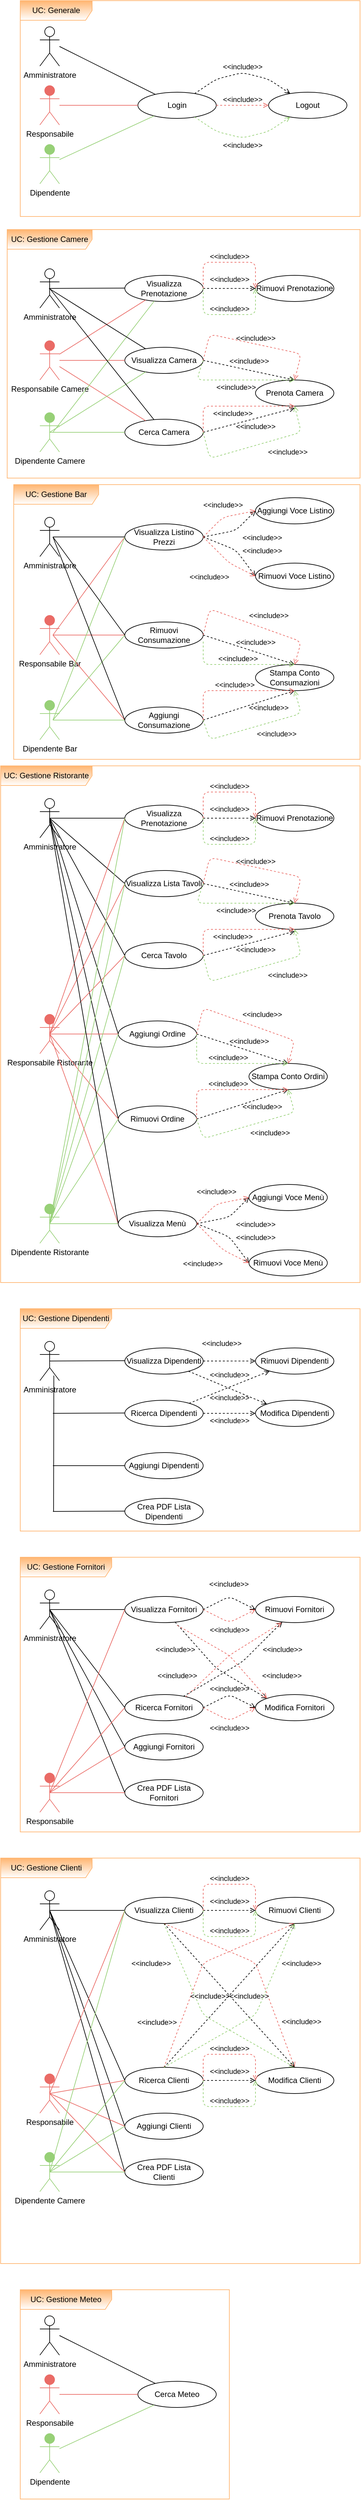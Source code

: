 <mxfile version="14.9.1" type="github">
  <diagram id="NqPz3V7me-MqtQ7d7VtO" name="Page-1">
    <mxGraphModel dx="1422" dy="705" grid="1" gridSize="10" guides="1" tooltips="1" connect="1" arrows="1" fold="1" page="1" pageScale="1" pageWidth="827" pageHeight="1169" math="0" shadow="0">
      <root>
        <mxCell id="0" />
        <mxCell id="1" parent="0" />
        <mxCell id="5VnEzYSrw6fhQEY2myun-6" value="UC: Generale" style="shape=umlFrame;whiteSpace=wrap;html=1;swimlaneFillColor=none;gradientColor=#ffffff;width=110;height=30;fillColor=#FFB570;strokeColor=#FFB570;" parent="1" vertex="1">
          <mxGeometry x="120" y="40" width="520" height="330" as="geometry" />
        </mxCell>
        <mxCell id="5VnEzYSrw6fhQEY2myun-1" value="Amministratore" style="shape=umlActor;html=1;verticalLabelPosition=bottom;verticalAlign=top;align=center;" parent="1" vertex="1">
          <mxGeometry x="150" y="80" width="30" height="60" as="geometry" />
        </mxCell>
        <mxCell id="5VnEzYSrw6fhQEY2myun-2" value="Login" style="ellipse;whiteSpace=wrap;html=1;" parent="1" vertex="1">
          <mxGeometry x="300" y="180" width="120" height="40" as="geometry" />
        </mxCell>
        <mxCell id="5VnEzYSrw6fhQEY2myun-3" value="Logout" style="ellipse;whiteSpace=wrap;html=1;" parent="1" vertex="1">
          <mxGeometry x="500" y="180" width="120" height="40" as="geometry" />
        </mxCell>
        <mxCell id="5VnEzYSrw6fhQEY2myun-4" value="" style="edgeStyle=none;html=1;endArrow=none;verticalAlign=bottom;" parent="1" target="5VnEzYSrw6fhQEY2myun-2" edge="1">
          <mxGeometry width="160" relative="1" as="geometry">
            <mxPoint x="180" y="110" as="sourcePoint" />
            <mxPoint x="310" y="183" as="targetPoint" />
            <Array as="points" />
          </mxGeometry>
        </mxCell>
        <mxCell id="5VnEzYSrw6fhQEY2myun-7" value="UC: Gestione Camere" style="shape=umlFrame;whiteSpace=wrap;html=1;swimlaneFillColor=none;gradientColor=#ffffff;width=130;height=30;fillColor=#FFB570;strokeColor=#FFB570;" parent="1" vertex="1">
          <mxGeometry x="100" y="390" width="540" height="380" as="geometry" />
        </mxCell>
        <mxCell id="5VnEzYSrw6fhQEY2myun-13" value="Amministratore" style="shape=umlActor;html=1;verticalLabelPosition=bottom;verticalAlign=top;align=center;" parent="1" vertex="1">
          <mxGeometry x="150" y="450" width="30" height="60" as="geometry" />
        </mxCell>
        <mxCell id="5VnEzYSrw6fhQEY2myun-14" value="Visualizza Prenotazione" style="ellipse;whiteSpace=wrap;html=1;" parent="1" vertex="1">
          <mxGeometry x="280" y="460" width="120" height="40" as="geometry" />
        </mxCell>
        <mxCell id="5VnEzYSrw6fhQEY2myun-15" value="Rimuovi Prenotazione" style="ellipse;whiteSpace=wrap;html=1;" parent="1" vertex="1">
          <mxGeometry x="480" y="460" width="120" height="40" as="geometry" />
        </mxCell>
        <mxCell id="5VnEzYSrw6fhQEY2myun-16" value="" style="edgeStyle=none;html=1;endArrow=none;verticalAlign=bottom;exitX=0.5;exitY=0.5;exitDx=0;exitDy=0;exitPerimeter=0;" parent="1" source="5VnEzYSrw6fhQEY2myun-13" edge="1">
          <mxGeometry width="160" relative="1" as="geometry">
            <mxPoint x="180" y="480" as="sourcePoint" />
            <mxPoint x="280" y="479.5" as="targetPoint" />
            <Array as="points" />
          </mxGeometry>
        </mxCell>
        <mxCell id="5VnEzYSrw6fhQEY2myun-19" value="Visualizza Camera" style="ellipse;whiteSpace=wrap;html=1;" parent="1" vertex="1">
          <mxGeometry x="280" y="570" width="120" height="40" as="geometry" />
        </mxCell>
        <mxCell id="5VnEzYSrw6fhQEY2myun-20" value="Prenota Camera" style="ellipse;whiteSpace=wrap;html=1;" parent="1" vertex="1">
          <mxGeometry x="480" y="620" width="120" height="40" as="geometry" />
        </mxCell>
        <mxCell id="5VnEzYSrw6fhQEY2myun-22" value="&amp;lt;&amp;lt;include&amp;gt;&amp;gt;" style="edgeStyle=none;html=1;endArrow=open;verticalAlign=bottom;dashed=1;labelBackgroundColor=none;exitX=1;exitY=0.5;exitDx=0;exitDy=0;entryX=0.5;entryY=0;entryDx=0;entryDy=0;" parent="1" source="5VnEzYSrw6fhQEY2myun-19" target="5VnEzYSrw6fhQEY2myun-20" edge="1">
          <mxGeometry x="-0.015" y="5" width="160" relative="1" as="geometry">
            <mxPoint x="374" y="679.5" as="sourcePoint" />
            <mxPoint x="464" y="650" as="targetPoint" />
            <Array as="points" />
            <mxPoint as="offset" />
          </mxGeometry>
        </mxCell>
        <mxCell id="5VnEzYSrw6fhQEY2myun-27" value="Cerca Camera" style="ellipse;whiteSpace=wrap;html=1;" parent="1" vertex="1">
          <mxGeometry x="280" y="680" width="120" height="40" as="geometry" />
        </mxCell>
        <mxCell id="5VnEzYSrw6fhQEY2myun-29" value="&amp;lt;&amp;lt;include&amp;gt;&amp;gt;" style="edgeStyle=none;html=1;endArrow=open;verticalAlign=bottom;dashed=1;labelBackgroundColor=none;exitX=1;exitY=0.5;exitDx=0;exitDy=0;" parent="1" source="5VnEzYSrw6fhQEY2myun-27" edge="1">
          <mxGeometry x="0.068" y="-20" width="160" relative="1" as="geometry">
            <mxPoint x="374" y="744.5" as="sourcePoint" />
            <mxPoint x="540" y="663" as="targetPoint" />
            <mxPoint as="offset" />
            <Array as="points" />
          </mxGeometry>
        </mxCell>
        <mxCell id="5VnEzYSrw6fhQEY2myun-30" value="UC: Gestione Bar" style="shape=umlFrame;whiteSpace=wrap;html=1;swimlaneFillColor=none;gradientColor=#ffffff;width=130;height=30;fillColor=#FFB570;strokeColor=#FFB570;" parent="1" vertex="1">
          <mxGeometry x="110" y="780" width="530" height="420" as="geometry" />
        </mxCell>
        <mxCell id="5VnEzYSrw6fhQEY2myun-31" value="Amministratore" style="shape=umlActor;html=1;verticalLabelPosition=bottom;verticalAlign=top;align=center;" parent="1" vertex="1">
          <mxGeometry x="150" y="830" width="30" height="60" as="geometry" />
        </mxCell>
        <mxCell id="5VnEzYSrw6fhQEY2myun-32" value="Visualizza Listino Prezzi" style="ellipse;whiteSpace=wrap;html=1;" parent="1" vertex="1">
          <mxGeometry x="280" y="840" width="120" height="40" as="geometry" />
        </mxCell>
        <mxCell id="5VnEzYSrw6fhQEY2myun-33" value="Aggiungi Voce Listino" style="ellipse;whiteSpace=wrap;html=1;" parent="1" vertex="1">
          <mxGeometry x="480" y="800" width="120" height="40" as="geometry" />
        </mxCell>
        <mxCell id="5VnEzYSrw6fhQEY2myun-35" value="&amp;lt;&amp;lt;include&amp;gt;&amp;gt;" style="edgeStyle=none;html=1;endArrow=open;verticalAlign=bottom;dashed=1;labelBackgroundColor=none;exitX=1;exitY=0.5;exitDx=0;exitDy=0;entryX=0;entryY=0.5;entryDx=0;entryDy=0;" parent="1" source="5VnEzYSrw6fhQEY2myun-32" target="5VnEzYSrw6fhQEY2myun-33" edge="1">
          <mxGeometry x="0.394" y="-42" width="160" relative="1" as="geometry">
            <mxPoint x="400" y="799.5" as="sourcePoint" />
            <mxPoint x="480" y="799.5" as="targetPoint" />
            <Array as="points">
              <mxPoint x="450" y="850" />
            </Array>
            <mxPoint as="offset" />
          </mxGeometry>
        </mxCell>
        <mxCell id="5VnEzYSrw6fhQEY2myun-36" value="Rimuovi Consumazione" style="ellipse;whiteSpace=wrap;html=1;" parent="1" vertex="1">
          <mxGeometry x="280" y="990" width="120" height="40" as="geometry" />
        </mxCell>
        <mxCell id="5VnEzYSrw6fhQEY2myun-37" value="Stampa Conto Consumazioni" style="ellipse;whiteSpace=wrap;html=1;" parent="1" vertex="1">
          <mxGeometry x="480" y="1055" width="120" height="40" as="geometry" />
        </mxCell>
        <mxCell id="5VnEzYSrw6fhQEY2myun-39" value="&amp;lt;&amp;lt;include&amp;gt;&amp;gt;" style="edgeStyle=none;html=1;endArrow=open;verticalAlign=bottom;dashed=1;labelBackgroundColor=none;exitX=1;exitY=0.5;exitDx=0;exitDy=0;entryX=0.5;entryY=0;entryDx=0;entryDy=0;" parent="1" source="5VnEzYSrw6fhQEY2myun-36" target="5VnEzYSrw6fhQEY2myun-37" edge="1">
          <mxGeometry x="0.119" y="5" width="160" relative="1" as="geometry">
            <mxPoint x="400" y="1069.5" as="sourcePoint" />
            <mxPoint x="490" y="1040" as="targetPoint" />
            <Array as="points" />
            <mxPoint as="offset" />
          </mxGeometry>
        </mxCell>
        <mxCell id="5VnEzYSrw6fhQEY2myun-42" value="Aggiungi Consumazione" style="ellipse;whiteSpace=wrap;html=1;" parent="1" vertex="1">
          <mxGeometry x="280" y="1120" width="120" height="40" as="geometry" />
        </mxCell>
        <mxCell id="5VnEzYSrw6fhQEY2myun-43" value="&amp;lt;&amp;lt;include&amp;gt;&amp;gt;" style="edgeStyle=none;html=1;endArrow=open;verticalAlign=bottom;dashed=1;labelBackgroundColor=none;exitX=1;exitY=0.5;exitDx=0;exitDy=0;entryX=0.5;entryY=1;entryDx=0;entryDy=0;" parent="1" source="5VnEzYSrw6fhQEY2myun-42" target="5VnEzYSrw6fhQEY2myun-37" edge="1">
          <mxGeometry x="0.336" y="-21" width="160" relative="1" as="geometry">
            <mxPoint x="400" y="1114.5" as="sourcePoint" />
            <mxPoint x="490" y="1085" as="targetPoint" />
            <mxPoint as="offset" />
          </mxGeometry>
        </mxCell>
        <mxCell id="5VnEzYSrw6fhQEY2myun-44" value="Rimuovi Voce Listino" style="ellipse;whiteSpace=wrap;html=1;" parent="1" vertex="1">
          <mxGeometry x="480" y="900" width="120" height="40" as="geometry" />
        </mxCell>
        <mxCell id="5VnEzYSrw6fhQEY2myun-45" value="&amp;lt;&amp;lt;include&amp;gt;&amp;gt;" style="edgeStyle=none;html=1;endArrow=open;verticalAlign=bottom;dashed=1;labelBackgroundColor=none;exitX=1;exitY=0.5;exitDx=0;exitDy=0;entryX=0;entryY=0.5;entryDx=0;entryDy=0;" parent="1" source="5VnEzYSrw6fhQEY2myun-32" target="5VnEzYSrw6fhQEY2myun-44" edge="1">
          <mxGeometry x="0.653" y="26" width="160" relative="1" as="geometry">
            <mxPoint x="400" y="930" as="sourcePoint" />
            <mxPoint x="480" y="889.5" as="targetPoint" />
            <Array as="points">
              <mxPoint x="450" y="880" />
            </Array>
            <mxPoint as="offset" />
          </mxGeometry>
        </mxCell>
        <mxCell id="5VnEzYSrw6fhQEY2myun-46" value="UC: Gestione Ristorante" style="shape=umlFrame;whiteSpace=wrap;html=1;swimlaneFillColor=none;gradientColor=#ffffff;width=140;height=30;fillColor=#FFB570;strokeColor=#FFB570;" parent="1" vertex="1">
          <mxGeometry x="90" y="1210" width="550" height="790" as="geometry" />
        </mxCell>
        <mxCell id="5VnEzYSrw6fhQEY2myun-47" value="Amministratore" style="shape=umlActor;html=1;verticalLabelPosition=bottom;verticalAlign=top;align=center;" parent="1" vertex="1">
          <mxGeometry x="150" y="1260" width="30" height="60" as="geometry" />
        </mxCell>
        <mxCell id="5VnEzYSrw6fhQEY2myun-48" value="Visualizza Prenotazione" style="ellipse;whiteSpace=wrap;html=1;" parent="1" vertex="1">
          <mxGeometry x="280" y="1270" width="120" height="40" as="geometry" />
        </mxCell>
        <mxCell id="5VnEzYSrw6fhQEY2myun-50" value="" style="edgeStyle=none;html=1;endArrow=none;verticalAlign=bottom;exitX=0.5;exitY=0.5;exitDx=0;exitDy=0;exitPerimeter=0;" parent="1" source="5VnEzYSrw6fhQEY2myun-47" target="5VnEzYSrw6fhQEY2myun-48" edge="1">
          <mxGeometry width="160" relative="1" as="geometry">
            <mxPoint x="180" y="1290" as="sourcePoint" />
            <mxPoint x="280" y="1289.5" as="targetPoint" />
            <Array as="points" />
          </mxGeometry>
        </mxCell>
        <mxCell id="5VnEzYSrw6fhQEY2myun-52" value="Visualizza Lista Tavoli" style="ellipse;whiteSpace=wrap;html=1;" parent="1" vertex="1">
          <mxGeometry x="280" y="1370" width="120" height="40" as="geometry" />
        </mxCell>
        <mxCell id="5VnEzYSrw6fhQEY2myun-58" value="Cerca Tavolo" style="ellipse;whiteSpace=wrap;html=1;" parent="1" vertex="1">
          <mxGeometry x="280" y="1480" width="120" height="40" as="geometry" />
        </mxCell>
        <mxCell id="5VnEzYSrw6fhQEY2myun-67" value="Aggiungi Ordine" style="ellipse;whiteSpace=wrap;html=1;" parent="1" vertex="1">
          <mxGeometry x="270" y="1600" width="120" height="40" as="geometry" />
        </mxCell>
        <mxCell id="5VnEzYSrw6fhQEY2myun-72" value="Rimuovi Ordine" style="ellipse;whiteSpace=wrap;html=1;" parent="1" vertex="1">
          <mxGeometry x="270" y="1730" width="120" height="40" as="geometry" />
        </mxCell>
        <mxCell id="5VnEzYSrw6fhQEY2myun-74" value="UC: Gestione Dipendenti" style="shape=umlFrame;whiteSpace=wrap;html=1;swimlaneFillColor=none;gradientColor=#ffffff;width=140;height=30;fillColor=#FFB570;strokeColor=#FFB570;" parent="1" vertex="1">
          <mxGeometry x="120" y="2040" width="520" height="340" as="geometry" />
        </mxCell>
        <mxCell id="5VnEzYSrw6fhQEY2myun-75" value="Amministratore" style="shape=umlActor;html=1;verticalLabelPosition=bottom;verticalAlign=top;align=center;" parent="1" vertex="1">
          <mxGeometry x="150" y="2090" width="30" height="60" as="geometry" />
        </mxCell>
        <mxCell id="5VnEzYSrw6fhQEY2myun-76" value="Visualizza Dipendenti" style="ellipse;whiteSpace=wrap;html=1;" parent="1" vertex="1">
          <mxGeometry x="280" y="2100" width="120" height="40" as="geometry" />
        </mxCell>
        <mxCell id="5VnEzYSrw6fhQEY2myun-77" value="Rimuovi Dipendenti" style="ellipse;whiteSpace=wrap;html=1;" parent="1" vertex="1">
          <mxGeometry x="480" y="2100" width="120" height="40" as="geometry" />
        </mxCell>
        <mxCell id="5VnEzYSrw6fhQEY2myun-78" value="" style="edgeStyle=none;html=1;endArrow=none;verticalAlign=bottom;exitX=0.5;exitY=0.5;exitDx=0;exitDy=0;exitPerimeter=0;" parent="1" source="5VnEzYSrw6fhQEY2myun-75" edge="1">
          <mxGeometry width="160" relative="1" as="geometry">
            <mxPoint x="180" y="2120" as="sourcePoint" />
            <mxPoint x="280" y="2119.5" as="targetPoint" />
            <Array as="points" />
          </mxGeometry>
        </mxCell>
        <mxCell id="5VnEzYSrw6fhQEY2myun-79" value="&amp;lt;&amp;lt;include&amp;gt;&amp;gt;" style="edgeStyle=none;html=1;endArrow=open;verticalAlign=bottom;dashed=1;labelBackgroundColor=none;exitX=1;exitY=0.5;exitDx=0;exitDy=0;" parent="1" source="5VnEzYSrw6fhQEY2myun-76" target="5VnEzYSrw6fhQEY2myun-77" edge="1">
          <mxGeometry x="-0.3" y="18" width="160" relative="1" as="geometry">
            <mxPoint x="400" y="2079.5" as="sourcePoint" />
            <mxPoint x="480" y="2079.5" as="targetPoint" />
            <Array as="points" />
            <mxPoint as="offset" />
          </mxGeometry>
        </mxCell>
        <mxCell id="5VnEzYSrw6fhQEY2myun-80" value="Ricerca Dipendenti" style="ellipse;whiteSpace=wrap;html=1;" parent="1" vertex="1">
          <mxGeometry x="280" y="2180" width="120" height="40" as="geometry" />
        </mxCell>
        <mxCell id="5VnEzYSrw6fhQEY2myun-81" value="Modifica Dipendenti" style="ellipse;whiteSpace=wrap;html=1;" parent="1" vertex="1">
          <mxGeometry x="480" y="2180" width="120" height="40" as="geometry" />
        </mxCell>
        <mxCell id="5VnEzYSrw6fhQEY2myun-82" value="" style="edgeStyle=none;html=1;endArrow=none;verticalAlign=bottom;" parent="1" edge="1">
          <mxGeometry width="160" relative="1" as="geometry">
            <mxPoint x="170" y="2200" as="sourcePoint" />
            <mxPoint x="280" y="2199.5" as="targetPoint" />
            <Array as="points" />
          </mxGeometry>
        </mxCell>
        <mxCell id="5VnEzYSrw6fhQEY2myun-83" value="&amp;lt;&amp;lt;include&amp;gt;&amp;gt;" style="edgeStyle=none;html=1;endArrow=open;verticalAlign=bottom;dashed=1;labelBackgroundColor=none;exitX=1;exitY=0.5;exitDx=0;exitDy=0;" parent="1" source="5VnEzYSrw6fhQEY2myun-80" target="5VnEzYSrw6fhQEY2myun-81" edge="1">
          <mxGeometry y="-20" width="160" relative="1" as="geometry">
            <mxPoint x="400" y="2259.5" as="sourcePoint" />
            <mxPoint x="490" y="2230" as="targetPoint" />
            <Array as="points" />
            <mxPoint as="offset" />
          </mxGeometry>
        </mxCell>
        <mxCell id="5VnEzYSrw6fhQEY2myun-84" value="" style="edgeStyle=none;html=1;endArrow=none;verticalAlign=bottom;exitX=0.713;exitY=0.87;exitDx=0;exitDy=0;exitPerimeter=0;" parent="1" source="5VnEzYSrw6fhQEY2myun-75" edge="1">
          <mxGeometry width="160" relative="1" as="geometry">
            <mxPoint x="580" y="2320" as="sourcePoint" />
            <mxPoint x="171" y="2350" as="targetPoint" />
          </mxGeometry>
        </mxCell>
        <mxCell id="5VnEzYSrw6fhQEY2myun-85" value="" style="edgeStyle=none;html=1;endArrow=none;verticalAlign=bottom;" parent="1" edge="1">
          <mxGeometry width="160" relative="1" as="geometry">
            <mxPoint x="170" y="2280" as="sourcePoint" />
            <mxPoint x="280" y="2280" as="targetPoint" />
          </mxGeometry>
        </mxCell>
        <mxCell id="5VnEzYSrw6fhQEY2myun-86" value="Aggiungi Dipendenti" style="ellipse;whiteSpace=wrap;html=1;" parent="1" vertex="1">
          <mxGeometry x="280" y="2260" width="120" height="40" as="geometry" />
        </mxCell>
        <mxCell id="5VnEzYSrw6fhQEY2myun-88" value="Crea PDF Lista Dipendenti" style="ellipse;whiteSpace=wrap;html=1;" parent="1" vertex="1">
          <mxGeometry x="280" y="2330" width="120" height="40" as="geometry" />
        </mxCell>
        <mxCell id="5VnEzYSrw6fhQEY2myun-90" value="" style="edgeStyle=none;html=1;endArrow=none;verticalAlign=bottom;" parent="1" edge="1">
          <mxGeometry width="160" relative="1" as="geometry">
            <mxPoint x="170" y="2350" as="sourcePoint" />
            <mxPoint x="280" y="2349.5" as="targetPoint" />
            <Array as="points" />
          </mxGeometry>
        </mxCell>
        <mxCell id="5VnEzYSrw6fhQEY2myun-95" value="&amp;lt;&amp;lt;include&amp;gt;&amp;gt;" style="edgeStyle=none;html=1;endArrow=open;verticalAlign=bottom;dashed=1;labelBackgroundColor=none;" parent="1" source="5VnEzYSrw6fhQEY2myun-80" target="5VnEzYSrw6fhQEY2myun-77" edge="1">
          <mxGeometry x="-0.139" y="-23" width="160" relative="1" as="geometry">
            <mxPoint x="340" y="2160" as="sourcePoint" />
            <mxPoint x="500" y="2160" as="targetPoint" />
            <mxPoint as="offset" />
          </mxGeometry>
        </mxCell>
        <mxCell id="5VnEzYSrw6fhQEY2myun-96" value="&amp;lt;&amp;lt;include&amp;gt;&amp;gt;" style="edgeStyle=none;html=1;endArrow=open;verticalAlign=bottom;dashed=1;labelBackgroundColor=none;entryX=0;entryY=0;entryDx=0;entryDy=0;" parent="1" source="5VnEzYSrw6fhQEY2myun-76" target="5VnEzYSrw6fhQEY2myun-81" edge="1">
          <mxGeometry x="-0.03" y="11" width="160" relative="1" as="geometry">
            <mxPoint x="334" y="2150" as="sourcePoint" />
            <mxPoint x="494" y="2150" as="targetPoint" />
            <mxPoint as="offset" />
          </mxGeometry>
        </mxCell>
        <mxCell id="5VnEzYSrw6fhQEY2myun-97" value="UC: Gestione Fornitori" style="shape=umlFrame;whiteSpace=wrap;html=1;swimlaneFillColor=none;gradientColor=#ffffff;width=140;height=30;fillColor=#FFB570;strokeColor=#FFB570;" parent="1" vertex="1">
          <mxGeometry x="120" y="2420" width="520" height="420" as="geometry" />
        </mxCell>
        <mxCell id="5VnEzYSrw6fhQEY2myun-98" value="Amministratore" style="shape=umlActor;html=1;verticalLabelPosition=bottom;verticalAlign=top;align=center;" parent="1" vertex="1">
          <mxGeometry x="150" y="2470" width="30" height="60" as="geometry" />
        </mxCell>
        <mxCell id="5VnEzYSrw6fhQEY2myun-99" value="Visualizza Fornitori" style="ellipse;whiteSpace=wrap;html=1;" parent="1" vertex="1">
          <mxGeometry x="280" y="2480" width="120" height="40" as="geometry" />
        </mxCell>
        <mxCell id="5VnEzYSrw6fhQEY2myun-100" value="Rimuovi Fornitori" style="ellipse;whiteSpace=wrap;html=1;" parent="1" vertex="1">
          <mxGeometry x="480" y="2480" width="120" height="40" as="geometry" />
        </mxCell>
        <mxCell id="5VnEzYSrw6fhQEY2myun-102" value="&amp;lt;&amp;lt;include&amp;gt;&amp;gt;" style="edgeStyle=none;html=1;endArrow=open;verticalAlign=bottom;dashed=1;labelBackgroundColor=none;exitX=1;exitY=0.5;exitDx=0;exitDy=0;entryX=0;entryY=0.5;entryDx=0;entryDy=0;" parent="1" source="5VnEzYSrw6fhQEY2myun-99" target="5VnEzYSrw6fhQEY2myun-100" edge="1">
          <mxGeometry y="10" width="160" relative="1" as="geometry">
            <mxPoint x="400" y="2459.5" as="sourcePoint" />
            <mxPoint x="480" y="2459.5" as="targetPoint" />
            <Array as="points">
              <mxPoint x="440" y="2480" />
            </Array>
            <mxPoint x="-5" y="-1" as="offset" />
          </mxGeometry>
        </mxCell>
        <mxCell id="5VnEzYSrw6fhQEY2myun-103" value="Ricerca Fornitori" style="ellipse;whiteSpace=wrap;html=1;" parent="1" vertex="1">
          <mxGeometry x="280" y="2630" width="120" height="40" as="geometry" />
        </mxCell>
        <mxCell id="5VnEzYSrw6fhQEY2myun-104" value="Modifica Fornitori" style="ellipse;whiteSpace=wrap;html=1;" parent="1" vertex="1">
          <mxGeometry x="480" y="2630" width="120" height="40" as="geometry" />
        </mxCell>
        <mxCell id="5VnEzYSrw6fhQEY2myun-106" value="&amp;lt;&amp;lt;include&amp;gt;&amp;gt;" style="edgeStyle=none;html=1;endArrow=open;verticalAlign=bottom;dashed=1;labelBackgroundColor=none;exitX=1;exitY=0.5;exitDx=0;exitDy=0;entryX=0;entryY=0.5;entryDx=0;entryDy=0;" parent="1" source="5VnEzYSrw6fhQEY2myun-103" target="5VnEzYSrw6fhQEY2myun-104" edge="1">
          <mxGeometry width="160" relative="1" as="geometry">
            <mxPoint x="400" y="2709.5" as="sourcePoint" />
            <mxPoint x="490" y="2680" as="targetPoint" />
            <Array as="points">
              <mxPoint x="440" y="2630" />
            </Array>
            <mxPoint as="offset" />
          </mxGeometry>
        </mxCell>
        <mxCell id="5VnEzYSrw6fhQEY2myun-109" value="Aggiungi Fornitori" style="ellipse;whiteSpace=wrap;html=1;" parent="1" vertex="1">
          <mxGeometry x="280" y="2690" width="120" height="40" as="geometry" />
        </mxCell>
        <mxCell id="5VnEzYSrw6fhQEY2myun-110" value="Crea PDF Lista Fornitori" style="ellipse;whiteSpace=wrap;html=1;" parent="1" vertex="1">
          <mxGeometry x="280" y="2760" width="120" height="40" as="geometry" />
        </mxCell>
        <mxCell id="5VnEzYSrw6fhQEY2myun-112" value="&amp;lt;&amp;lt;include&amp;gt;&amp;gt;" style="edgeStyle=none;html=1;endArrow=open;verticalAlign=bottom;dashed=1;labelBackgroundColor=none;" parent="1" source="5VnEzYSrw6fhQEY2myun-103" target="5VnEzYSrw6fhQEY2myun-100" edge="1">
          <mxGeometry x="0.622" y="-36" width="160" relative="1" as="geometry">
            <mxPoint x="340" y="2540" as="sourcePoint" />
            <mxPoint x="500" y="2540" as="targetPoint" />
            <mxPoint as="offset" />
            <Array as="points">
              <mxPoint x="460" y="2580" />
            </Array>
          </mxGeometry>
        </mxCell>
        <mxCell id="5VnEzYSrw6fhQEY2myun-113" value="&amp;lt;&amp;lt;include&amp;gt;&amp;gt;" style="edgeStyle=none;html=1;endArrow=open;verticalAlign=bottom;dashed=1;labelBackgroundColor=none;entryX=0;entryY=0;entryDx=0;entryDy=0;" parent="1" source="5VnEzYSrw6fhQEY2myun-99" target="5VnEzYSrw6fhQEY2myun-104" edge="1">
          <mxGeometry x="-0.589" y="-34" width="160" relative="1" as="geometry">
            <mxPoint x="334" y="2530" as="sourcePoint" />
            <mxPoint x="494" y="2530" as="targetPoint" />
            <mxPoint as="offset" />
            <Array as="points">
              <mxPoint x="420" y="2590" />
            </Array>
          </mxGeometry>
        </mxCell>
        <mxCell id="5VnEzYSrw6fhQEY2myun-115" value="UC: Gestione Clienti" style="shape=umlFrame;whiteSpace=wrap;html=1;swimlaneFillColor=none;gradientColor=#ffffff;width=140;height=30;fillColor=#FFB570;strokeColor=#FFB570;" parent="1" vertex="1">
          <mxGeometry x="90" y="2880" width="550" height="620" as="geometry" />
        </mxCell>
        <mxCell id="5VnEzYSrw6fhQEY2myun-132" value="UC: Gestione Meteo" style="shape=umlFrame;whiteSpace=wrap;html=1;swimlaneFillColor=none;gradientColor=#ffffff;width=140;height=30;fillColor=#FFB570;strokeColor=#FFB570;" parent="1" vertex="1">
          <mxGeometry x="120" y="3540" width="320" height="320" as="geometry" />
        </mxCell>
        <mxCell id="Zgn5kTl-cPM_kMCiq-QF-1" value="Responsabile" style="shape=umlActor;verticalLabelPosition=bottom;verticalAlign=top;html=1;outlineConnect=0;fillColor=#EA6B66;strokeColor=#EA6B66;" parent="1" vertex="1">
          <mxGeometry x="150" y="170" width="30" height="60" as="geometry" />
        </mxCell>
        <mxCell id="Zgn5kTl-cPM_kMCiq-QF-2" value="Dipendente" style="shape=umlActor;verticalLabelPosition=bottom;verticalAlign=top;html=1;outlineConnect=0;fillColor=#97D077;strokeColor=#97D077;" parent="1" vertex="1">
          <mxGeometry x="150" y="260" width="30" height="60" as="geometry" />
        </mxCell>
        <mxCell id="Zgn5kTl-cPM_kMCiq-QF-10" value="" style="edgeStyle=none;html=1;endArrow=none;verticalAlign=bottom;strokeColor=#EA6B66;" parent="1" source="Zgn5kTl-cPM_kMCiq-QF-1" target="5VnEzYSrw6fhQEY2myun-2" edge="1">
          <mxGeometry width="160" relative="1" as="geometry">
            <mxPoint x="220" y="260" as="sourcePoint" />
            <mxPoint x="380" y="260" as="targetPoint" />
          </mxGeometry>
        </mxCell>
        <mxCell id="Zgn5kTl-cPM_kMCiq-QF-11" value="" style="edgeStyle=none;html=1;endArrow=none;verticalAlign=bottom;strokeColor=#97D077;" parent="1" source="Zgn5kTl-cPM_kMCiq-QF-2" target="5VnEzYSrw6fhQEY2myun-2" edge="1">
          <mxGeometry width="160" relative="1" as="geometry">
            <mxPoint x="210" y="280" as="sourcePoint" />
            <mxPoint x="370" y="280" as="targetPoint" />
          </mxGeometry>
        </mxCell>
        <mxCell id="Zgn5kTl-cPM_kMCiq-QF-12" value="&amp;lt;&amp;lt;include&amp;gt;&amp;gt;" style="edgeStyle=none;html=1;endArrow=open;verticalAlign=bottom;dashed=1;labelBackgroundColor=none;strokeColor=#97D077;" parent="1" source="5VnEzYSrw6fhQEY2myun-2" target="5VnEzYSrw6fhQEY2myun-3" edge="1">
          <mxGeometry y="-20" width="160" relative="1" as="geometry">
            <mxPoint x="330" y="260" as="sourcePoint" />
            <mxPoint x="490" y="260" as="targetPoint" />
            <Array as="points">
              <mxPoint x="420" y="240" />
              <mxPoint x="460" y="250" />
              <mxPoint x="500" y="240" />
            </Array>
            <mxPoint x="-5" y="1" as="offset" />
          </mxGeometry>
        </mxCell>
        <mxCell id="Zgn5kTl-cPM_kMCiq-QF-13" value="&amp;lt;&amp;lt;include&amp;gt;&amp;gt;" style="edgeStyle=none;html=1;endArrow=open;verticalAlign=bottom;dashed=1;labelBackgroundColor=none;strokeColor=#EA6B66;" parent="1" source="5VnEzYSrw6fhQEY2myun-2" target="5VnEzYSrw6fhQEY2myun-3" edge="1">
          <mxGeometry width="160" relative="1" as="geometry">
            <mxPoint x="380" y="160" as="sourcePoint" />
            <mxPoint x="540" y="160" as="targetPoint" />
            <Array as="points" />
          </mxGeometry>
        </mxCell>
        <mxCell id="Zgn5kTl-cPM_kMCiq-QF-14" value="&amp;lt;&amp;lt;include&amp;gt;&amp;gt;" style="edgeStyle=none;html=1;endArrow=open;verticalAlign=bottom;dashed=1;labelBackgroundColor=none;" parent="1" source="5VnEzYSrw6fhQEY2myun-2" target="5VnEzYSrw6fhQEY2myun-3" edge="1">
          <mxGeometry width="160" relative="1" as="geometry">
            <mxPoint x="370" y="150" as="sourcePoint" />
            <mxPoint x="530" y="150" as="targetPoint" />
            <Array as="points">
              <mxPoint x="420" y="160" />
              <mxPoint x="460" y="150" />
              <mxPoint x="500" y="160" />
            </Array>
          </mxGeometry>
        </mxCell>
        <mxCell id="Zgn5kTl-cPM_kMCiq-QF-15" value="Responsabile Camere" style="shape=umlActor;verticalLabelPosition=bottom;verticalAlign=top;html=1;outlineConnect=0;fillColor=#EA6B66;strokeColor=#EA6B66;" parent="1" vertex="1">
          <mxGeometry x="150" y="560" width="30" height="60" as="geometry" />
        </mxCell>
        <mxCell id="Zgn5kTl-cPM_kMCiq-QF-16" value="Dipendente Camere" style="shape=umlActor;verticalLabelPosition=bottom;verticalAlign=top;html=1;outlineConnect=0;fillColor=#97D077;strokeColor=#97D077;" parent="1" vertex="1">
          <mxGeometry x="150" y="670" width="30" height="60" as="geometry" />
        </mxCell>
        <mxCell id="Zgn5kTl-cPM_kMCiq-QF-17" value="" style="edgeStyle=none;html=1;endArrow=none;verticalAlign=bottom;strokeColor=#EA6B66;" parent="1" source="Zgn5kTl-cPM_kMCiq-QF-15" target="5VnEzYSrw6fhQEY2myun-14" edge="1">
          <mxGeometry width="160" relative="1" as="geometry">
            <mxPoint x="330" y="620" as="sourcePoint" />
            <mxPoint x="490" y="620" as="targetPoint" />
          </mxGeometry>
        </mxCell>
        <mxCell id="Zgn5kTl-cPM_kMCiq-QF-18" value="" style="edgeStyle=none;html=1;endArrow=none;verticalAlign=bottom;strokeColor=#EA6B66;" parent="1" source="Zgn5kTl-cPM_kMCiq-QF-15" target="5VnEzYSrw6fhQEY2myun-19" edge="1">
          <mxGeometry width="160" relative="1" as="geometry">
            <mxPoint x="330" y="630" as="sourcePoint" />
            <mxPoint x="490" y="630" as="targetPoint" />
          </mxGeometry>
        </mxCell>
        <mxCell id="Zgn5kTl-cPM_kMCiq-QF-19" value="" style="edgeStyle=none;html=1;endArrow=none;verticalAlign=bottom;strokeColor=#EA6B66;" parent="1" source="Zgn5kTl-cPM_kMCiq-QF-15" target="5VnEzYSrw6fhQEY2myun-27" edge="1">
          <mxGeometry width="160" relative="1" as="geometry">
            <mxPoint x="330" y="610" as="sourcePoint" />
            <mxPoint x="490" y="610" as="targetPoint" />
          </mxGeometry>
        </mxCell>
        <mxCell id="Zgn5kTl-cPM_kMCiq-QF-20" value="" style="edgeStyle=none;html=1;endArrow=none;verticalAlign=bottom;strokeColor=#97D077;exitX=0.5;exitY=0.5;exitDx=0;exitDy=0;exitPerimeter=0;" parent="1" source="Zgn5kTl-cPM_kMCiq-QF-16" target="5VnEzYSrw6fhQEY2myun-27" edge="1">
          <mxGeometry width="160" relative="1" as="geometry">
            <mxPoint x="330" y="650" as="sourcePoint" />
            <mxPoint x="490" y="650" as="targetPoint" />
          </mxGeometry>
        </mxCell>
        <mxCell id="Zgn5kTl-cPM_kMCiq-QF-21" value="" style="edgeStyle=none;html=1;endArrow=none;verticalAlign=bottom;strokeColor=#97D077;" parent="1" target="5VnEzYSrw6fhQEY2myun-19" edge="1">
          <mxGeometry width="160" relative="1" as="geometry">
            <mxPoint x="165" y="700" as="sourcePoint" />
            <mxPoint x="490" y="610" as="targetPoint" />
          </mxGeometry>
        </mxCell>
        <mxCell id="Zgn5kTl-cPM_kMCiq-QF-22" value="" style="edgeStyle=none;html=1;endArrow=none;verticalAlign=bottom;strokeColor=#97D077;" parent="1" target="5VnEzYSrw6fhQEY2myun-14" edge="1">
          <mxGeometry width="160" relative="1" as="geometry">
            <mxPoint x="170" y="700" as="sourcePoint" />
            <mxPoint x="490" y="620" as="targetPoint" />
          </mxGeometry>
        </mxCell>
        <mxCell id="Zgn5kTl-cPM_kMCiq-QF-23" value="" style="edgeStyle=none;html=1;endArrow=none;verticalAlign=bottom;" parent="1" target="5VnEzYSrw6fhQEY2myun-19" edge="1">
          <mxGeometry width="160" relative="1" as="geometry">
            <mxPoint x="164" y="480" as="sourcePoint" />
            <mxPoint x="340" y="560" as="targetPoint" />
          </mxGeometry>
        </mxCell>
        <mxCell id="Zgn5kTl-cPM_kMCiq-QF-24" value="" style="edgeStyle=none;html=1;endArrow=none;verticalAlign=bottom;strokeColor=#000000;exitX=0.5;exitY=0.5;exitDx=0;exitDy=0;exitPerimeter=0;" parent="1" source="5VnEzYSrw6fhQEY2myun-13" target="5VnEzYSrw6fhQEY2myun-27" edge="1">
          <mxGeometry width="160" relative="1" as="geometry">
            <mxPoint x="330" y="620" as="sourcePoint" />
            <mxPoint x="490" y="620" as="targetPoint" />
          </mxGeometry>
        </mxCell>
        <mxCell id="Zgn5kTl-cPM_kMCiq-QF-25" value="&amp;lt;&amp;lt;include&amp;gt;&amp;gt;" style="edgeStyle=none;html=1;endArrow=open;verticalAlign=bottom;dashed=1;labelBackgroundColor=none;strokeColor=#97D077;entryX=0.5;entryY=1;entryDx=0;entryDy=0;" parent="1" target="5VnEzYSrw6fhQEY2myun-20" edge="1">
          <mxGeometry x="0.369" y="-32" width="160" relative="1" as="geometry">
            <mxPoint x="400" y="700" as="sourcePoint" />
            <mxPoint x="464" y="722" as="targetPoint" />
            <Array as="points">
              <mxPoint x="410" y="740" />
              <mxPoint x="550" y="700" />
            </Array>
            <mxPoint as="offset" />
          </mxGeometry>
        </mxCell>
        <mxCell id="Zgn5kTl-cPM_kMCiq-QF-28" value="&amp;lt;&amp;lt;include&amp;gt;&amp;gt;" style="edgeStyle=none;html=1;endArrow=open;verticalAlign=bottom;dashed=1;labelBackgroundColor=none;strokeColor=#97D077;exitX=1;exitY=0.5;exitDx=0;exitDy=0;entryX=0.5;entryY=0;entryDx=0;entryDy=0;" parent="1" source="5VnEzYSrw6fhQEY2myun-19" target="5VnEzYSrw6fhQEY2myun-20" edge="1">
          <mxGeometry x="0.009" y="-20" width="160" relative="1" as="geometry">
            <mxPoint x="324" y="650" as="sourcePoint" />
            <mxPoint x="540" y="626" as="targetPoint" />
            <Array as="points">
              <mxPoint x="390" y="620" />
            </Array>
            <mxPoint as="offset" />
          </mxGeometry>
        </mxCell>
        <mxCell id="Zgn5kTl-cPM_kMCiq-QF-31" value="&amp;lt;&amp;lt;include&amp;gt;&amp;gt;" style="edgeStyle=none;html=1;endArrow=open;verticalAlign=bottom;dashed=1;labelBackgroundColor=none;strokeColor=#EA6B66;exitX=1;exitY=0.5;exitDx=0;exitDy=0;" parent="1" source="5VnEzYSrw6fhQEY2myun-27" edge="1">
          <mxGeometry x="-0.063" y="-20" width="160" relative="1" as="geometry">
            <mxPoint x="304" y="710" as="sourcePoint" />
            <mxPoint x="540" y="660" as="targetPoint" />
            <Array as="points">
              <mxPoint x="400" y="660" />
              <mxPoint x="430" y="660" />
              <mxPoint x="460" y="660" />
            </Array>
            <mxPoint as="offset" />
          </mxGeometry>
        </mxCell>
        <mxCell id="Zgn5kTl-cPM_kMCiq-QF-32" value="&amp;lt;&amp;lt;include&amp;gt;&amp;gt;" style="edgeStyle=none;html=1;endArrow=open;verticalAlign=bottom;dashed=1;labelBackgroundColor=none;strokeColor=#EA6B66;exitX=1;exitY=0.5;exitDx=0;exitDy=0;" parent="1" source="5VnEzYSrw6fhQEY2myun-19" edge="1">
          <mxGeometry width="160" relative="1" as="geometry">
            <mxPoint x="430" y="550" as="sourcePoint" />
            <mxPoint x="540" y="620" as="targetPoint" />
            <Array as="points">
              <mxPoint x="410" y="550" />
              <mxPoint x="550" y="580" />
            </Array>
          </mxGeometry>
        </mxCell>
        <mxCell id="Zgn5kTl-cPM_kMCiq-QF-34" value="&amp;lt;&amp;lt;include&amp;gt;&amp;gt;" style="edgeStyle=none;html=1;endArrow=open;verticalAlign=bottom;dashed=1;labelBackgroundColor=none;exitX=1;exitY=0.5;exitDx=0;exitDy=0;entryX=0;entryY=0.5;entryDx=0;entryDy=0;" parent="1" source="5VnEzYSrw6fhQEY2myun-14" target="5VnEzYSrw6fhQEY2myun-15" edge="1">
          <mxGeometry x="-0.015" y="5" width="160" relative="1" as="geometry">
            <mxPoint x="380" y="430" as="sourcePoint" />
            <mxPoint x="520" y="460" as="targetPoint" />
            <Array as="points" />
            <mxPoint as="offset" />
          </mxGeometry>
        </mxCell>
        <mxCell id="Zgn5kTl-cPM_kMCiq-QF-35" value="&amp;lt;&amp;lt;include&amp;gt;&amp;gt;" style="edgeStyle=none;html=1;endArrow=open;verticalAlign=bottom;dashed=1;labelBackgroundColor=none;strokeColor=#97D077;exitX=1;exitY=0.5;exitDx=0;exitDy=0;entryX=0;entryY=0.5;entryDx=0;entryDy=0;" parent="1" source="5VnEzYSrw6fhQEY2myun-14" target="5VnEzYSrw6fhQEY2myun-15" edge="1">
          <mxGeometry width="160" relative="1" as="geometry">
            <mxPoint x="380" y="430" as="sourcePoint" />
            <mxPoint x="520" y="460" as="targetPoint" />
            <Array as="points">
              <mxPoint x="400" y="520" />
              <mxPoint x="450" y="520" />
              <mxPoint x="480" y="520" />
            </Array>
          </mxGeometry>
        </mxCell>
        <mxCell id="Zgn5kTl-cPM_kMCiq-QF-36" value="&amp;lt;&amp;lt;include&amp;gt;&amp;gt;" style="edgeStyle=none;html=1;endArrow=open;verticalAlign=bottom;dashed=1;labelBackgroundColor=none;strokeColor=#EA6B66;entryX=0;entryY=0.5;entryDx=0;entryDy=0;exitX=1;exitY=0.5;exitDx=0;exitDy=0;" parent="1" source="5VnEzYSrw6fhQEY2myun-14" target="5VnEzYSrw6fhQEY2myun-15" edge="1">
          <mxGeometry width="160" relative="1" as="geometry">
            <mxPoint x="380" y="430" as="sourcePoint" />
            <mxPoint x="520" y="460" as="targetPoint" />
            <Array as="points">
              <mxPoint x="400" y="440" />
              <mxPoint x="480" y="440" />
            </Array>
          </mxGeometry>
        </mxCell>
        <mxCell id="Zgn5kTl-cPM_kMCiq-QF-41" value="Responsabile Bar" style="shape=umlActor;verticalLabelPosition=bottom;verticalAlign=top;html=1;outlineConnect=0;fillColor=#EA6B66;strokeColor=#EA6B66;" parent="1" vertex="1">
          <mxGeometry x="150" y="980" width="30" height="60" as="geometry" />
        </mxCell>
        <mxCell id="Zgn5kTl-cPM_kMCiq-QF-42" value="Dipendente Bar" style="shape=umlActor;verticalLabelPosition=bottom;verticalAlign=top;html=1;outlineConnect=0;fillColor=#97D077;strokeColor=#97D077;" parent="1" vertex="1">
          <mxGeometry x="150" y="1110" width="30" height="60" as="geometry" />
        </mxCell>
        <mxCell id="Zgn5kTl-cPM_kMCiq-QF-44" value="" style="edgeStyle=none;html=1;endArrow=none;verticalAlign=bottom;strokeColor=#EA6B66;entryX=0;entryY=0.5;entryDx=0;entryDy=0;" parent="1" target="5VnEzYSrw6fhQEY2myun-32" edge="1">
          <mxGeometry width="160" relative="1" as="geometry">
            <mxPoint x="170" y="1010" as="sourcePoint" />
            <mxPoint x="420" y="980" as="targetPoint" />
          </mxGeometry>
        </mxCell>
        <mxCell id="Zgn5kTl-cPM_kMCiq-QF-45" value="" style="edgeStyle=none;html=1;endArrow=none;verticalAlign=bottom;strokeColor=#EA6B66;entryX=0;entryY=0.5;entryDx=0;entryDy=0;" parent="1" target="5VnEzYSrw6fhQEY2myun-36" edge="1">
          <mxGeometry width="160" relative="1" as="geometry">
            <mxPoint x="170" y="1010" as="sourcePoint" />
            <mxPoint x="490" y="1000" as="targetPoint" />
          </mxGeometry>
        </mxCell>
        <mxCell id="Zgn5kTl-cPM_kMCiq-QF-46" value="" style="edgeStyle=none;html=1;endArrow=none;verticalAlign=bottom;strokeColor=#EA6B66;entryX=0;entryY=0.5;entryDx=0;entryDy=0;" parent="1" target="5VnEzYSrw6fhQEY2myun-42" edge="1">
          <mxGeometry width="160" relative="1" as="geometry">
            <mxPoint x="170" y="1010" as="sourcePoint" />
            <mxPoint x="490" y="1000" as="targetPoint" />
          </mxGeometry>
        </mxCell>
        <mxCell id="Zgn5kTl-cPM_kMCiq-QF-47" value="" style="edgeStyle=none;html=1;endArrow=none;verticalAlign=bottom;strokeColor=#97D077;entryX=0;entryY=0.5;entryDx=0;entryDy=0;" parent="1" target="5VnEzYSrw6fhQEY2myun-32" edge="1">
          <mxGeometry width="160" relative="1" as="geometry">
            <mxPoint x="170" y="1140" as="sourcePoint" />
            <mxPoint x="490" y="1000" as="targetPoint" />
          </mxGeometry>
        </mxCell>
        <mxCell id="Zgn5kTl-cPM_kMCiq-QF-48" value="" style="edgeStyle=none;html=1;endArrow=none;verticalAlign=bottom;strokeColor=#97D077;entryX=0;entryY=0.5;entryDx=0;entryDy=0;" parent="1" target="5VnEzYSrw6fhQEY2myun-36" edge="1">
          <mxGeometry width="160" relative="1" as="geometry">
            <mxPoint x="170" y="1140" as="sourcePoint" />
            <mxPoint x="490" y="1000" as="targetPoint" />
          </mxGeometry>
        </mxCell>
        <mxCell id="Zgn5kTl-cPM_kMCiq-QF-49" value="" style="edgeStyle=none;html=1;endArrow=none;verticalAlign=bottom;strokeColor=#97D077;entryX=0;entryY=0.5;entryDx=0;entryDy=0;" parent="1" target="5VnEzYSrw6fhQEY2myun-42" edge="1">
          <mxGeometry width="160" relative="1" as="geometry">
            <mxPoint x="170" y="1140" as="sourcePoint" />
            <mxPoint x="490" y="1000" as="targetPoint" />
          </mxGeometry>
        </mxCell>
        <mxCell id="Zgn5kTl-cPM_kMCiq-QF-50" value="" style="edgeStyle=none;html=1;endArrow=none;verticalAlign=bottom;entryX=0;entryY=0.5;entryDx=0;entryDy=0;" parent="1" target="5VnEzYSrw6fhQEY2myun-32" edge="1">
          <mxGeometry width="160" relative="1" as="geometry">
            <mxPoint x="170" y="860" as="sourcePoint" />
            <mxPoint x="490" y="1000" as="targetPoint" />
          </mxGeometry>
        </mxCell>
        <mxCell id="Zgn5kTl-cPM_kMCiq-QF-51" value="" style="edgeStyle=none;html=1;endArrow=none;verticalAlign=bottom;strokeColor=#000000;entryX=0;entryY=0.5;entryDx=0;entryDy=0;" parent="1" target="5VnEzYSrw6fhQEY2myun-36" edge="1">
          <mxGeometry width="160" relative="1" as="geometry">
            <mxPoint x="170" y="860" as="sourcePoint" />
            <mxPoint x="490" y="1000" as="targetPoint" />
          </mxGeometry>
        </mxCell>
        <mxCell id="Zgn5kTl-cPM_kMCiq-QF-52" value="" style="edgeStyle=none;html=1;endArrow=none;verticalAlign=bottom;strokeColor=#000000;entryX=0;entryY=0.5;entryDx=0;entryDy=0;" parent="1" target="5VnEzYSrw6fhQEY2myun-42" edge="1">
          <mxGeometry width="160" relative="1" as="geometry">
            <mxPoint x="170" y="860" as="sourcePoint" />
            <mxPoint x="490" y="1000" as="targetPoint" />
          </mxGeometry>
        </mxCell>
        <mxCell id="Zgn5kTl-cPM_kMCiq-QF-53" value="&amp;lt;&amp;lt;include&amp;gt;&amp;gt;" style="edgeStyle=none;html=1;endArrow=open;verticalAlign=bottom;dashed=1;labelBackgroundColor=none;strokeColor=#EA6B66;exitX=1;exitY=0.5;exitDx=0;exitDy=0;" parent="1" source="5VnEzYSrw6fhQEY2myun-32" edge="1">
          <mxGeometry x="0.117" y="-42" width="160" relative="1" as="geometry">
            <mxPoint x="310" y="950" as="sourcePoint" />
            <mxPoint x="480" y="920" as="targetPoint" />
            <Array as="points">
              <mxPoint x="440" y="900" />
            </Array>
            <mxPoint x="-12" y="-8" as="offset" />
          </mxGeometry>
        </mxCell>
        <mxCell id="Zgn5kTl-cPM_kMCiq-QF-55" value="&amp;lt;&amp;lt;include&amp;gt;&amp;gt;" style="edgeStyle=none;html=1;endArrow=open;verticalAlign=bottom;dashed=1;labelBackgroundColor=none;strokeColor=#EA6B66;entryX=0;entryY=0.5;entryDx=0;entryDy=0;exitX=1;exitY=0.5;exitDx=0;exitDy=0;" parent="1" source="5VnEzYSrw6fhQEY2myun-32" target="5VnEzYSrw6fhQEY2myun-33" edge="1">
          <mxGeometry x="-0.05" y="10" width="160" relative="1" as="geometry">
            <mxPoint x="300" y="800" as="sourcePoint" />
            <mxPoint x="460" y="800" as="targetPoint" />
            <Array as="points">
              <mxPoint x="430" y="830" />
            </Array>
            <mxPoint as="offset" />
          </mxGeometry>
        </mxCell>
        <mxCell id="Zgn5kTl-cPM_kMCiq-QF-56" value="&amp;lt;&amp;lt;include&amp;gt;&amp;gt;" style="edgeStyle=none;html=1;endArrow=open;verticalAlign=bottom;dashed=1;labelBackgroundColor=none;strokeColor=#EA6B66;entryX=0.5;entryY=0;entryDx=0;entryDy=0;exitX=1;exitY=0.5;exitDx=0;exitDy=0;" parent="1" source="5VnEzYSrw6fhQEY2myun-36" target="5VnEzYSrw6fhQEY2myun-37" edge="1">
          <mxGeometry x="0.173" y="11" width="160" relative="1" as="geometry">
            <mxPoint x="330" y="1000" as="sourcePoint" />
            <mxPoint x="490" y="1000" as="targetPoint" />
            <Array as="points">
              <mxPoint x="410" y="970" />
              <mxPoint x="550" y="1020" />
            </Array>
            <mxPoint y="-1" as="offset" />
          </mxGeometry>
        </mxCell>
        <mxCell id="Zgn5kTl-cPM_kMCiq-QF-57" value="&amp;lt;&amp;lt;include&amp;gt;&amp;gt;" style="edgeStyle=none;html=1;endArrow=open;verticalAlign=bottom;dashed=1;labelBackgroundColor=none;strokeColor=#EA6B66;entryX=0.5;entryY=1;entryDx=0;entryDy=0;" parent="1" target="5VnEzYSrw6fhQEY2myun-37" edge="1">
          <mxGeometry width="160" relative="1" as="geometry">
            <mxPoint x="400" y="1140" as="sourcePoint" />
            <mxPoint x="480" y="1080" as="targetPoint" />
            <Array as="points">
              <mxPoint x="400" y="1095" />
            </Array>
          </mxGeometry>
        </mxCell>
        <mxCell id="Zgn5kTl-cPM_kMCiq-QF-58" value="&amp;lt;&amp;lt;include&amp;gt;&amp;gt;" style="edgeStyle=none;html=1;endArrow=open;verticalAlign=bottom;dashed=1;labelBackgroundColor=none;strokeColor=#97D077;" parent="1" edge="1">
          <mxGeometry width="160" relative="1" as="geometry">
            <mxPoint x="400" y="1020" as="sourcePoint" />
            <mxPoint x="540" y="1055" as="targetPoint" />
            <Array as="points">
              <mxPoint x="400" y="1055" />
            </Array>
          </mxGeometry>
        </mxCell>
        <mxCell id="Zgn5kTl-cPM_kMCiq-QF-59" value="&amp;lt;&amp;lt;include&amp;gt;&amp;gt;" style="edgeStyle=none;html=1;endArrow=open;verticalAlign=bottom;dashed=1;labelBackgroundColor=none;strokeColor=#97D077;exitX=1;exitY=0.5;exitDx=0;exitDy=0;entryX=0.5;entryY=1;entryDx=0;entryDy=0;" parent="1" source="5VnEzYSrw6fhQEY2myun-42" target="5VnEzYSrw6fhQEY2myun-37" edge="1">
          <mxGeometry x="0.224" y="-27" width="160" relative="1" as="geometry">
            <mxPoint x="420" y="1160" as="sourcePoint" />
            <mxPoint x="540" y="1100" as="targetPoint" />
            <Array as="points">
              <mxPoint x="410" y="1170" />
              <mxPoint x="550" y="1130" />
            </Array>
            <mxPoint y="1" as="offset" />
          </mxGeometry>
        </mxCell>
        <mxCell id="Zgn5kTl-cPM_kMCiq-QF-60" value="Responsabile Ristorante" style="shape=umlActor;verticalLabelPosition=bottom;verticalAlign=top;html=1;outlineConnect=0;fillColor=#EA6B66;strokeColor=#EA6B66;" parent="1" vertex="1">
          <mxGeometry x="150" y="1590" width="30" height="60" as="geometry" />
        </mxCell>
        <mxCell id="Zgn5kTl-cPM_kMCiq-QF-61" value="Dipendente Ristorante" style="shape=umlActor;verticalLabelPosition=bottom;verticalAlign=top;html=1;outlineConnect=0;fillColor=#97D077;strokeColor=#97D077;" parent="1" vertex="1">
          <mxGeometry x="150" y="1880" width="30" height="60" as="geometry" />
        </mxCell>
        <mxCell id="Zgn5kTl-cPM_kMCiq-QF-62" value="" style="edgeStyle=none;html=1;endArrow=none;verticalAlign=bottom;exitX=0.5;exitY=0.5;exitDx=0;exitDy=0;exitPerimeter=0;entryX=0;entryY=0.5;entryDx=0;entryDy=0;" parent="1" source="5VnEzYSrw6fhQEY2myun-47" target="5VnEzYSrw6fhQEY2myun-52" edge="1">
          <mxGeometry width="160" relative="1" as="geometry">
            <mxPoint x="330" y="1360" as="sourcePoint" />
            <mxPoint x="490" y="1360" as="targetPoint" />
          </mxGeometry>
        </mxCell>
        <mxCell id="Zgn5kTl-cPM_kMCiq-QF-63" value="" style="edgeStyle=none;html=1;endArrow=none;verticalAlign=bottom;strokeColor=#000000;exitX=0.5;exitY=0.5;exitDx=0;exitDy=0;exitPerimeter=0;entryX=0;entryY=0.5;entryDx=0;entryDy=0;" parent="1" source="5VnEzYSrw6fhQEY2myun-47" target="5VnEzYSrw6fhQEY2myun-58" edge="1">
          <mxGeometry width="160" relative="1" as="geometry">
            <mxPoint x="330" y="1360" as="sourcePoint" />
            <mxPoint x="490" y="1360" as="targetPoint" />
          </mxGeometry>
        </mxCell>
        <mxCell id="Zgn5kTl-cPM_kMCiq-QF-64" value="" style="edgeStyle=none;html=1;endArrow=none;verticalAlign=bottom;strokeColor=#000000;exitX=0.5;exitY=0.5;exitDx=0;exitDy=0;exitPerimeter=0;entryX=0;entryY=0.5;entryDx=0;entryDy=0;" parent="1" source="5VnEzYSrw6fhQEY2myun-47" target="5VnEzYSrw6fhQEY2myun-67" edge="1">
          <mxGeometry width="160" relative="1" as="geometry">
            <mxPoint x="330" y="1360" as="sourcePoint" />
            <mxPoint x="490" y="1360" as="targetPoint" />
          </mxGeometry>
        </mxCell>
        <mxCell id="Zgn5kTl-cPM_kMCiq-QF-65" value="" style="edgeStyle=none;html=1;endArrow=none;verticalAlign=bottom;strokeColor=#000000;exitX=0.5;exitY=0.5;exitDx=0;exitDy=0;exitPerimeter=0;entryX=0;entryY=0.5;entryDx=0;entryDy=0;" parent="1" source="5VnEzYSrw6fhQEY2myun-47" target="5VnEzYSrw6fhQEY2myun-72" edge="1">
          <mxGeometry width="160" relative="1" as="geometry">
            <mxPoint x="330" y="1360" as="sourcePoint" />
            <mxPoint x="490" y="1360" as="targetPoint" />
          </mxGeometry>
        </mxCell>
        <mxCell id="Zgn5kTl-cPM_kMCiq-QF-66" value="" style="edgeStyle=none;html=1;endArrow=none;verticalAlign=bottom;strokeColor=#EA6B66;exitX=0.5;exitY=0.5;exitDx=0;exitDy=0;exitPerimeter=0;entryX=0;entryY=0.5;entryDx=0;entryDy=0;" parent="1" source="Zgn5kTl-cPM_kMCiq-QF-60" target="5VnEzYSrw6fhQEY2myun-58" edge="1">
          <mxGeometry width="160" relative="1" as="geometry">
            <mxPoint x="330" y="1560" as="sourcePoint" />
            <mxPoint x="490" y="1560" as="targetPoint" />
          </mxGeometry>
        </mxCell>
        <mxCell id="Zgn5kTl-cPM_kMCiq-QF-67" value="" style="edgeStyle=none;html=1;endArrow=none;verticalAlign=bottom;strokeColor=#EA6B66;exitX=0.5;exitY=0.5;exitDx=0;exitDy=0;exitPerimeter=0;entryX=0;entryY=0.5;entryDx=0;entryDy=0;" parent="1" source="Zgn5kTl-cPM_kMCiq-QF-60" target="5VnEzYSrw6fhQEY2myun-67" edge="1">
          <mxGeometry width="160" relative="1" as="geometry">
            <mxPoint x="320" y="1630" as="sourcePoint" />
            <mxPoint x="480" y="1630" as="targetPoint" />
          </mxGeometry>
        </mxCell>
        <mxCell id="Zgn5kTl-cPM_kMCiq-QF-68" value="" style="edgeStyle=none;html=1;endArrow=none;verticalAlign=bottom;strokeColor=#EA6B66;exitX=0.5;exitY=0.5;exitDx=0;exitDy=0;exitPerimeter=0;entryX=0;entryY=0.5;entryDx=0;entryDy=0;" parent="1" source="Zgn5kTl-cPM_kMCiq-QF-60" target="5VnEzYSrw6fhQEY2myun-72" edge="1">
          <mxGeometry width="160" relative="1" as="geometry">
            <mxPoint x="320" y="1630" as="sourcePoint" />
            <mxPoint x="480" y="1630" as="targetPoint" />
          </mxGeometry>
        </mxCell>
        <mxCell id="Zgn5kTl-cPM_kMCiq-QF-69" value="" style="edgeStyle=none;html=1;endArrow=none;verticalAlign=bottom;strokeColor=#EA6B66;exitX=0.5;exitY=0.5;exitDx=0;exitDy=0;exitPerimeter=0;entryX=0;entryY=0.5;entryDx=0;entryDy=0;" parent="1" source="Zgn5kTl-cPM_kMCiq-QF-60" target="5VnEzYSrw6fhQEY2myun-52" edge="1">
          <mxGeometry width="160" relative="1" as="geometry">
            <mxPoint x="330" y="1580" as="sourcePoint" />
            <mxPoint x="490" y="1580" as="targetPoint" />
          </mxGeometry>
        </mxCell>
        <mxCell id="Zgn5kTl-cPM_kMCiq-QF-70" value="" style="edgeStyle=none;html=1;endArrow=none;verticalAlign=bottom;strokeColor=#EA6B66;exitX=0.5;exitY=0.5;exitDx=0;exitDy=0;exitPerimeter=0;entryX=0;entryY=0.5;entryDx=0;entryDy=0;" parent="1" source="Zgn5kTl-cPM_kMCiq-QF-60" target="5VnEzYSrw6fhQEY2myun-48" edge="1">
          <mxGeometry width="160" relative="1" as="geometry">
            <mxPoint x="330" y="1580" as="sourcePoint" />
            <mxPoint x="490" y="1580" as="targetPoint" />
          </mxGeometry>
        </mxCell>
        <mxCell id="Zgn5kTl-cPM_kMCiq-QF-71" value="" style="edgeStyle=none;html=1;endArrow=none;verticalAlign=bottom;strokeColor=#97D077;exitX=0.5;exitY=0.5;exitDx=0;exitDy=0;exitPerimeter=0;" parent="1" source="Zgn5kTl-cPM_kMCiq-QF-61" edge="1">
          <mxGeometry width="160" relative="1" as="geometry">
            <mxPoint x="165" y="1640" as="sourcePoint" />
            <mxPoint x="280" y="1290" as="targetPoint" />
          </mxGeometry>
        </mxCell>
        <mxCell id="Zgn5kTl-cPM_kMCiq-QF-72" value="" style="edgeStyle=none;html=1;endArrow=none;verticalAlign=bottom;strokeColor=#97D077;exitX=0.5;exitY=0.5;exitDx=0;exitDy=0;exitPerimeter=0;entryX=0;entryY=0.5;entryDx=0;entryDy=0;" parent="1" source="Zgn5kTl-cPM_kMCiq-QF-61" target="5VnEzYSrw6fhQEY2myun-52" edge="1">
          <mxGeometry width="160" relative="1" as="geometry">
            <mxPoint x="330" y="1480" as="sourcePoint" />
            <mxPoint x="490" y="1480" as="targetPoint" />
          </mxGeometry>
        </mxCell>
        <mxCell id="Zgn5kTl-cPM_kMCiq-QF-73" value="" style="edgeStyle=none;html=1;endArrow=none;verticalAlign=bottom;strokeColor=#97D077;exitX=0.5;exitY=0.5;exitDx=0;exitDy=0;exitPerimeter=0;entryX=0;entryY=0.5;entryDx=0;entryDy=0;" parent="1" source="Zgn5kTl-cPM_kMCiq-QF-61" target="5VnEzYSrw6fhQEY2myun-58" edge="1">
          <mxGeometry width="160" relative="1" as="geometry">
            <mxPoint x="330" y="1480" as="sourcePoint" />
            <mxPoint x="490" y="1480" as="targetPoint" />
          </mxGeometry>
        </mxCell>
        <mxCell id="Zgn5kTl-cPM_kMCiq-QF-74" value="" style="edgeStyle=none;html=1;endArrow=none;verticalAlign=bottom;strokeColor=#97D077;exitX=0.5;exitY=0.5;exitDx=0;exitDy=0;exitPerimeter=0;entryX=0;entryY=0.5;entryDx=0;entryDy=0;" parent="1" source="Zgn5kTl-cPM_kMCiq-QF-61" target="5VnEzYSrw6fhQEY2myun-67" edge="1">
          <mxGeometry width="160" relative="1" as="geometry">
            <mxPoint x="320" y="1550" as="sourcePoint" />
            <mxPoint x="480" y="1550" as="targetPoint" />
          </mxGeometry>
        </mxCell>
        <mxCell id="Zgn5kTl-cPM_kMCiq-QF-75" value="" style="edgeStyle=none;html=1;endArrow=none;verticalAlign=bottom;strokeColor=#97D077;exitX=0.5;exitY=0.5;exitDx=0;exitDy=0;exitPerimeter=0;entryX=0;entryY=0.5;entryDx=0;entryDy=0;" parent="1" source="Zgn5kTl-cPM_kMCiq-QF-61" target="5VnEzYSrw6fhQEY2myun-72" edge="1">
          <mxGeometry width="160" relative="1" as="geometry">
            <mxPoint x="320" y="1550" as="sourcePoint" />
            <mxPoint x="480" y="1550" as="targetPoint" />
          </mxGeometry>
        </mxCell>
        <mxCell id="Zgn5kTl-cPM_kMCiq-QF-76" value="Visualizza Menù" style="ellipse;whiteSpace=wrap;html=1;" parent="1" vertex="1">
          <mxGeometry x="270" y="1890" width="120" height="40" as="geometry" />
        </mxCell>
        <mxCell id="Zgn5kTl-cPM_kMCiq-QF-77" value="Aggiungi Voce Menù" style="ellipse;whiteSpace=wrap;html=1;" parent="1" vertex="1">
          <mxGeometry x="470" y="1850" width="120" height="40" as="geometry" />
        </mxCell>
        <mxCell id="Zgn5kTl-cPM_kMCiq-QF-78" value="&amp;lt;&amp;lt;include&amp;gt;&amp;gt;" style="edgeStyle=none;html=1;endArrow=open;verticalAlign=bottom;dashed=1;labelBackgroundColor=none;exitX=1;exitY=0.5;exitDx=0;exitDy=0;entryX=0;entryY=0.5;entryDx=0;entryDy=0;" parent="1" source="Zgn5kTl-cPM_kMCiq-QF-76" target="Zgn5kTl-cPM_kMCiq-QF-77" edge="1">
          <mxGeometry x="0.394" y="-42" width="160" relative="1" as="geometry">
            <mxPoint x="390" y="1849.5" as="sourcePoint" />
            <mxPoint x="470" y="1849.5" as="targetPoint" />
            <Array as="points">
              <mxPoint x="440" y="1900" />
            </Array>
            <mxPoint as="offset" />
          </mxGeometry>
        </mxCell>
        <mxCell id="Zgn5kTl-cPM_kMCiq-QF-79" value="Rimuovi Voce Menù" style="ellipse;whiteSpace=wrap;html=1;" parent="1" vertex="1">
          <mxGeometry x="470" y="1950" width="120" height="40" as="geometry" />
        </mxCell>
        <mxCell id="Zgn5kTl-cPM_kMCiq-QF-80" value="&amp;lt;&amp;lt;include&amp;gt;&amp;gt;" style="edgeStyle=none;html=1;endArrow=open;verticalAlign=bottom;dashed=1;labelBackgroundColor=none;exitX=1;exitY=0.5;exitDx=0;exitDy=0;entryX=0;entryY=0.5;entryDx=0;entryDy=0;" parent="1" source="Zgn5kTl-cPM_kMCiq-QF-76" target="Zgn5kTl-cPM_kMCiq-QF-79" edge="1">
          <mxGeometry x="0.653" y="26" width="160" relative="1" as="geometry">
            <mxPoint x="390" y="1980" as="sourcePoint" />
            <mxPoint x="470" y="1939.5" as="targetPoint" />
            <Array as="points">
              <mxPoint x="440" y="1930" />
            </Array>
            <mxPoint as="offset" />
          </mxGeometry>
        </mxCell>
        <mxCell id="Zgn5kTl-cPM_kMCiq-QF-81" value="&amp;lt;&amp;lt;include&amp;gt;&amp;gt;" style="edgeStyle=none;html=1;endArrow=open;verticalAlign=bottom;dashed=1;labelBackgroundColor=none;strokeColor=#EA6B66;exitX=1;exitY=0.5;exitDx=0;exitDy=0;" parent="1" source="Zgn5kTl-cPM_kMCiq-QF-76" edge="1">
          <mxGeometry x="0.117" y="-42" width="160" relative="1" as="geometry">
            <mxPoint x="300" y="2000" as="sourcePoint" />
            <mxPoint x="470" y="1970" as="targetPoint" />
            <Array as="points">
              <mxPoint x="430" y="1950" />
            </Array>
            <mxPoint x="-12" y="-8" as="offset" />
          </mxGeometry>
        </mxCell>
        <mxCell id="Zgn5kTl-cPM_kMCiq-QF-82" value="&amp;lt;&amp;lt;include&amp;gt;&amp;gt;" style="edgeStyle=none;html=1;endArrow=open;verticalAlign=bottom;dashed=1;labelBackgroundColor=none;strokeColor=#EA6B66;entryX=0;entryY=0.5;entryDx=0;entryDy=0;exitX=1;exitY=0.5;exitDx=0;exitDy=0;" parent="1" source="Zgn5kTl-cPM_kMCiq-QF-76" target="Zgn5kTl-cPM_kMCiq-QF-77" edge="1">
          <mxGeometry x="-0.05" y="10" width="160" relative="1" as="geometry">
            <mxPoint x="290" y="1850" as="sourcePoint" />
            <mxPoint x="450" y="1850" as="targetPoint" />
            <Array as="points">
              <mxPoint x="420" y="1880" />
            </Array>
            <mxPoint as="offset" />
          </mxGeometry>
        </mxCell>
        <mxCell id="Zgn5kTl-cPM_kMCiq-QF-83" value="" style="edgeStyle=none;html=1;endArrow=none;verticalAlign=bottom;strokeColor=#97D077;exitX=0.5;exitY=0.5;exitDx=0;exitDy=0;exitPerimeter=0;entryX=0;entryY=0.5;entryDx=0;entryDy=0;" parent="1" source="Zgn5kTl-cPM_kMCiq-QF-61" target="Zgn5kTl-cPM_kMCiq-QF-76" edge="1">
          <mxGeometry width="160" relative="1" as="geometry">
            <mxPoint x="320" y="1590" as="sourcePoint" />
            <mxPoint x="480" y="1590" as="targetPoint" />
          </mxGeometry>
        </mxCell>
        <mxCell id="Zgn5kTl-cPM_kMCiq-QF-84" value="" style="edgeStyle=none;html=1;endArrow=none;verticalAlign=bottom;strokeColor=#EA6B66;exitX=0.5;exitY=0.5;exitDx=0;exitDy=0;exitPerimeter=0;entryX=0;entryY=0.5;entryDx=0;entryDy=0;" parent="1" source="Zgn5kTl-cPM_kMCiq-QF-60" target="Zgn5kTl-cPM_kMCiq-QF-76" edge="1">
          <mxGeometry width="160" relative="1" as="geometry">
            <mxPoint x="320" y="1590" as="sourcePoint" />
            <mxPoint x="480" y="1590" as="targetPoint" />
          </mxGeometry>
        </mxCell>
        <mxCell id="Zgn5kTl-cPM_kMCiq-QF-85" value="" style="edgeStyle=none;html=1;endArrow=none;verticalAlign=bottom;exitX=0.5;exitY=0.5;exitDx=0;exitDy=0;exitPerimeter=0;entryX=0;entryY=0.5;entryDx=0;entryDy=0;" parent="1" source="5VnEzYSrw6fhQEY2myun-47" target="Zgn5kTl-cPM_kMCiq-QF-76" edge="1">
          <mxGeometry width="160" relative="1" as="geometry">
            <mxPoint x="330" y="1520" as="sourcePoint" />
            <mxPoint x="490" y="1520" as="targetPoint" />
          </mxGeometry>
        </mxCell>
        <mxCell id="Zgn5kTl-cPM_kMCiq-QF-86" value="Stampa Conto Ordini" style="ellipse;whiteSpace=wrap;html=1;" parent="1" vertex="1">
          <mxGeometry x="470" y="1665" width="120" height="40" as="geometry" />
        </mxCell>
        <mxCell id="Zgn5kTl-cPM_kMCiq-QF-87" value="&amp;lt;&amp;lt;include&amp;gt;&amp;gt;" style="edgeStyle=none;html=1;endArrow=open;verticalAlign=bottom;dashed=1;labelBackgroundColor=none;exitX=1;exitY=0.5;exitDx=0;exitDy=0;entryX=0.5;entryY=0;entryDx=0;entryDy=0;" parent="1" target="Zgn5kTl-cPM_kMCiq-QF-86" edge="1">
          <mxGeometry x="0.119" y="5" width="160" relative="1" as="geometry">
            <mxPoint x="390" y="1620" as="sourcePoint" />
            <mxPoint x="480" y="1650" as="targetPoint" />
            <Array as="points" />
            <mxPoint as="offset" />
          </mxGeometry>
        </mxCell>
        <mxCell id="Zgn5kTl-cPM_kMCiq-QF-88" value="&amp;lt;&amp;lt;include&amp;gt;&amp;gt;" style="edgeStyle=none;html=1;endArrow=open;verticalAlign=bottom;dashed=1;labelBackgroundColor=none;exitX=1;exitY=0.5;exitDx=0;exitDy=0;entryX=0.5;entryY=1;entryDx=0;entryDy=0;" parent="1" target="Zgn5kTl-cPM_kMCiq-QF-86" edge="1">
          <mxGeometry x="0.336" y="-21" width="160" relative="1" as="geometry">
            <mxPoint x="390" y="1750" as="sourcePoint" />
            <mxPoint x="480" y="1695" as="targetPoint" />
            <mxPoint as="offset" />
          </mxGeometry>
        </mxCell>
        <mxCell id="Zgn5kTl-cPM_kMCiq-QF-89" value="&amp;lt;&amp;lt;include&amp;gt;&amp;gt;" style="edgeStyle=none;html=1;endArrow=open;verticalAlign=bottom;dashed=1;labelBackgroundColor=none;strokeColor=#EA6B66;entryX=0.5;entryY=0;entryDx=0;entryDy=0;exitX=1;exitY=0.5;exitDx=0;exitDy=0;" parent="1" target="Zgn5kTl-cPM_kMCiq-QF-86" edge="1">
          <mxGeometry x="0.173" y="11" width="160" relative="1" as="geometry">
            <mxPoint x="390" y="1620" as="sourcePoint" />
            <mxPoint x="480" y="1610" as="targetPoint" />
            <Array as="points">
              <mxPoint x="400" y="1580" />
              <mxPoint x="540" y="1630" />
            </Array>
            <mxPoint y="-1" as="offset" />
          </mxGeometry>
        </mxCell>
        <mxCell id="Zgn5kTl-cPM_kMCiq-QF-90" value="&amp;lt;&amp;lt;include&amp;gt;&amp;gt;" style="edgeStyle=none;html=1;endArrow=open;verticalAlign=bottom;dashed=1;labelBackgroundColor=none;strokeColor=#EA6B66;entryX=0.5;entryY=1;entryDx=0;entryDy=0;" parent="1" target="Zgn5kTl-cPM_kMCiq-QF-86" edge="1">
          <mxGeometry width="160" relative="1" as="geometry">
            <mxPoint x="390" y="1750" as="sourcePoint" />
            <mxPoint x="470" y="1690" as="targetPoint" />
            <Array as="points">
              <mxPoint x="390" y="1705" />
            </Array>
          </mxGeometry>
        </mxCell>
        <mxCell id="Zgn5kTl-cPM_kMCiq-QF-91" value="&amp;lt;&amp;lt;include&amp;gt;&amp;gt;" style="edgeStyle=none;html=1;endArrow=open;verticalAlign=bottom;dashed=1;labelBackgroundColor=none;strokeColor=#97D077;" parent="1" edge="1">
          <mxGeometry width="160" relative="1" as="geometry">
            <mxPoint x="390" y="1620" as="sourcePoint" />
            <mxPoint x="530" y="1665" as="targetPoint" />
            <Array as="points">
              <mxPoint x="390" y="1665" />
            </Array>
          </mxGeometry>
        </mxCell>
        <mxCell id="Zgn5kTl-cPM_kMCiq-QF-92" value="&amp;lt;&amp;lt;include&amp;gt;&amp;gt;" style="edgeStyle=none;html=1;endArrow=open;verticalAlign=bottom;dashed=1;labelBackgroundColor=none;strokeColor=#97D077;exitX=1;exitY=0.5;exitDx=0;exitDy=0;entryX=0.5;entryY=1;entryDx=0;entryDy=0;" parent="1" target="Zgn5kTl-cPM_kMCiq-QF-86" edge="1">
          <mxGeometry x="0.224" y="-27" width="160" relative="1" as="geometry">
            <mxPoint x="390" y="1750" as="sourcePoint" />
            <mxPoint x="530" y="1710" as="targetPoint" />
            <Array as="points">
              <mxPoint x="400" y="1780" />
              <mxPoint x="540" y="1740" />
            </Array>
            <mxPoint y="1" as="offset" />
          </mxGeometry>
        </mxCell>
        <mxCell id="Zgn5kTl-cPM_kMCiq-QF-94" value="Prenota Tavolo" style="ellipse;whiteSpace=wrap;html=1;" parent="1" vertex="1">
          <mxGeometry x="480" y="1420" width="120" height="40" as="geometry" />
        </mxCell>
        <mxCell id="Zgn5kTl-cPM_kMCiq-QF-95" value="&amp;lt;&amp;lt;include&amp;gt;&amp;gt;" style="edgeStyle=none;html=1;endArrow=open;verticalAlign=bottom;dashed=1;labelBackgroundColor=none;exitX=1;exitY=0.5;exitDx=0;exitDy=0;entryX=0.5;entryY=0;entryDx=0;entryDy=0;" parent="1" target="Zgn5kTl-cPM_kMCiq-QF-94" edge="1">
          <mxGeometry x="-0.015" y="5" width="160" relative="1" as="geometry">
            <mxPoint x="400" y="1390" as="sourcePoint" />
            <mxPoint x="464" y="1450" as="targetPoint" />
            <Array as="points" />
            <mxPoint as="offset" />
          </mxGeometry>
        </mxCell>
        <mxCell id="Zgn5kTl-cPM_kMCiq-QF-96" value="&amp;lt;&amp;lt;include&amp;gt;&amp;gt;" style="edgeStyle=none;html=1;endArrow=open;verticalAlign=bottom;dashed=1;labelBackgroundColor=none;exitX=1;exitY=0.5;exitDx=0;exitDy=0;" parent="1" edge="1">
          <mxGeometry x="0.068" y="-20" width="160" relative="1" as="geometry">
            <mxPoint x="400" y="1500" as="sourcePoint" />
            <mxPoint x="540" y="1463" as="targetPoint" />
            <mxPoint as="offset" />
            <Array as="points" />
          </mxGeometry>
        </mxCell>
        <mxCell id="Zgn5kTl-cPM_kMCiq-QF-97" value="&amp;lt;&amp;lt;include&amp;gt;&amp;gt;" style="edgeStyle=none;html=1;endArrow=open;verticalAlign=bottom;dashed=1;labelBackgroundColor=none;strokeColor=#97D077;entryX=0.5;entryY=1;entryDx=0;entryDy=0;" parent="1" target="Zgn5kTl-cPM_kMCiq-QF-94" edge="1">
          <mxGeometry x="0.369" y="-32" width="160" relative="1" as="geometry">
            <mxPoint x="400" y="1500" as="sourcePoint" />
            <mxPoint x="464" y="1522" as="targetPoint" />
            <Array as="points">
              <mxPoint x="410" y="1540" />
              <mxPoint x="550" y="1500" />
            </Array>
            <mxPoint as="offset" />
          </mxGeometry>
        </mxCell>
        <mxCell id="Zgn5kTl-cPM_kMCiq-QF-98" value="&amp;lt;&amp;lt;include&amp;gt;&amp;gt;" style="edgeStyle=none;html=1;endArrow=open;verticalAlign=bottom;dashed=1;labelBackgroundColor=none;strokeColor=#97D077;exitX=1;exitY=0.5;exitDx=0;exitDy=0;entryX=0.5;entryY=0;entryDx=0;entryDy=0;" parent="1" target="Zgn5kTl-cPM_kMCiq-QF-94" edge="1">
          <mxGeometry x="0.009" y="-20" width="160" relative="1" as="geometry">
            <mxPoint x="400" y="1390" as="sourcePoint" />
            <mxPoint x="540" y="1426" as="targetPoint" />
            <Array as="points">
              <mxPoint x="390" y="1420" />
            </Array>
            <mxPoint as="offset" />
          </mxGeometry>
        </mxCell>
        <mxCell id="Zgn5kTl-cPM_kMCiq-QF-99" value="&amp;lt;&amp;lt;include&amp;gt;&amp;gt;" style="edgeStyle=none;html=1;endArrow=open;verticalAlign=bottom;dashed=1;labelBackgroundColor=none;strokeColor=#EA6B66;exitX=1;exitY=0.5;exitDx=0;exitDy=0;" parent="1" edge="1">
          <mxGeometry x="-0.063" y="-20" width="160" relative="1" as="geometry">
            <mxPoint x="400" y="1500" as="sourcePoint" />
            <mxPoint x="540" y="1460" as="targetPoint" />
            <Array as="points">
              <mxPoint x="400" y="1460" />
              <mxPoint x="430" y="1460" />
              <mxPoint x="460" y="1460" />
            </Array>
            <mxPoint as="offset" />
          </mxGeometry>
        </mxCell>
        <mxCell id="Zgn5kTl-cPM_kMCiq-QF-100" value="&amp;lt;&amp;lt;include&amp;gt;&amp;gt;" style="edgeStyle=none;html=1;endArrow=open;verticalAlign=bottom;dashed=1;labelBackgroundColor=none;strokeColor=#EA6B66;exitX=1;exitY=0.5;exitDx=0;exitDy=0;" parent="1" edge="1">
          <mxGeometry width="160" relative="1" as="geometry">
            <mxPoint x="400" y="1390" as="sourcePoint" />
            <mxPoint x="540" y="1420" as="targetPoint" />
            <Array as="points">
              <mxPoint x="410" y="1350" />
              <mxPoint x="550" y="1380" />
            </Array>
          </mxGeometry>
        </mxCell>
        <mxCell id="Zgn5kTl-cPM_kMCiq-QF-101" value="Rimuovi Prenotazione" style="ellipse;whiteSpace=wrap;html=1;" parent="1" vertex="1">
          <mxGeometry x="480" y="1270" width="120" height="40" as="geometry" />
        </mxCell>
        <mxCell id="Zgn5kTl-cPM_kMCiq-QF-102" value="&amp;lt;&amp;lt;include&amp;gt;&amp;gt;" style="edgeStyle=none;html=1;endArrow=open;verticalAlign=bottom;dashed=1;labelBackgroundColor=none;exitX=1;exitY=0.5;exitDx=0;exitDy=0;entryX=0;entryY=0.5;entryDx=0;entryDy=0;" parent="1" target="Zgn5kTl-cPM_kMCiq-QF-101" edge="1">
          <mxGeometry x="-0.015" y="5" width="160" relative="1" as="geometry">
            <mxPoint x="400" y="1290" as="sourcePoint" />
            <mxPoint x="520" y="1270" as="targetPoint" />
            <Array as="points" />
            <mxPoint as="offset" />
          </mxGeometry>
        </mxCell>
        <mxCell id="Zgn5kTl-cPM_kMCiq-QF-103" value="&amp;lt;&amp;lt;include&amp;gt;&amp;gt;" style="edgeStyle=none;html=1;endArrow=open;verticalAlign=bottom;dashed=1;labelBackgroundColor=none;strokeColor=#97D077;exitX=1;exitY=0.5;exitDx=0;exitDy=0;entryX=0;entryY=0.5;entryDx=0;entryDy=0;" parent="1" target="Zgn5kTl-cPM_kMCiq-QF-101" edge="1">
          <mxGeometry width="160" relative="1" as="geometry">
            <mxPoint x="400" y="1290" as="sourcePoint" />
            <mxPoint x="520" y="1270" as="targetPoint" />
            <Array as="points">
              <mxPoint x="400" y="1330" />
              <mxPoint x="450" y="1330" />
              <mxPoint x="480" y="1330" />
            </Array>
          </mxGeometry>
        </mxCell>
        <mxCell id="Zgn5kTl-cPM_kMCiq-QF-104" value="&amp;lt;&amp;lt;include&amp;gt;&amp;gt;" style="edgeStyle=none;html=1;endArrow=open;verticalAlign=bottom;dashed=1;labelBackgroundColor=none;strokeColor=#EA6B66;entryX=0;entryY=0.5;entryDx=0;entryDy=0;exitX=1;exitY=0.5;exitDx=0;exitDy=0;" parent="1" target="Zgn5kTl-cPM_kMCiq-QF-101" edge="1">
          <mxGeometry width="160" relative="1" as="geometry">
            <mxPoint x="400" y="1290" as="sourcePoint" />
            <mxPoint x="520" y="1270" as="targetPoint" />
            <Array as="points">
              <mxPoint x="400" y="1250" />
              <mxPoint x="480" y="1250" />
            </Array>
          </mxGeometry>
        </mxCell>
        <mxCell id="Zgn5kTl-cPM_kMCiq-QF-106" value="Amministratore" style="shape=umlActor;html=1;verticalLabelPosition=bottom;verticalAlign=top;align=center;" parent="1" vertex="1">
          <mxGeometry x="150" y="3580" width="30" height="60" as="geometry" />
        </mxCell>
        <mxCell id="Zgn5kTl-cPM_kMCiq-QF-107" value="Cerca Meteo" style="ellipse;whiteSpace=wrap;html=1;" parent="1" vertex="1">
          <mxGeometry x="300" y="3680" width="120" height="40" as="geometry" />
        </mxCell>
        <mxCell id="Zgn5kTl-cPM_kMCiq-QF-108" value="" style="edgeStyle=none;html=1;endArrow=none;verticalAlign=bottom;" parent="1" target="Zgn5kTl-cPM_kMCiq-QF-107" edge="1">
          <mxGeometry width="160" relative="1" as="geometry">
            <mxPoint x="180" y="3610" as="sourcePoint" />
            <mxPoint x="310" y="3683" as="targetPoint" />
            <Array as="points" />
          </mxGeometry>
        </mxCell>
        <mxCell id="Zgn5kTl-cPM_kMCiq-QF-109" value="Responsabile" style="shape=umlActor;verticalLabelPosition=bottom;verticalAlign=top;html=1;outlineConnect=0;fillColor=#EA6B66;strokeColor=#EA6B66;" parent="1" vertex="1">
          <mxGeometry x="150" y="3670" width="30" height="60" as="geometry" />
        </mxCell>
        <mxCell id="Zgn5kTl-cPM_kMCiq-QF-110" value="Dipendente" style="shape=umlActor;verticalLabelPosition=bottom;verticalAlign=top;html=1;outlineConnect=0;fillColor=#97D077;strokeColor=#97D077;" parent="1" vertex="1">
          <mxGeometry x="150" y="3760" width="30" height="60" as="geometry" />
        </mxCell>
        <mxCell id="Zgn5kTl-cPM_kMCiq-QF-111" value="" style="edgeStyle=none;html=1;endArrow=none;verticalAlign=bottom;strokeColor=#EA6B66;" parent="1" source="Zgn5kTl-cPM_kMCiq-QF-109" target="Zgn5kTl-cPM_kMCiq-QF-107" edge="1">
          <mxGeometry width="160" relative="1" as="geometry">
            <mxPoint x="220" y="3760" as="sourcePoint" />
            <mxPoint x="380" y="3760" as="targetPoint" />
          </mxGeometry>
        </mxCell>
        <mxCell id="Zgn5kTl-cPM_kMCiq-QF-112" value="" style="edgeStyle=none;html=1;endArrow=none;verticalAlign=bottom;strokeColor=#97D077;" parent="1" source="Zgn5kTl-cPM_kMCiq-QF-110" target="Zgn5kTl-cPM_kMCiq-QF-107" edge="1">
          <mxGeometry width="160" relative="1" as="geometry">
            <mxPoint x="210" y="3780" as="sourcePoint" />
            <mxPoint x="370" y="3780" as="targetPoint" />
          </mxGeometry>
        </mxCell>
        <mxCell id="Zgn5kTl-cPM_kMCiq-QF-115" value="Responsabile" style="shape=umlActor;verticalLabelPosition=bottom;verticalAlign=top;html=1;outlineConnect=0;fillColor=#EA6B66;strokeColor=#EA6B66;" parent="1" vertex="1">
          <mxGeometry x="150" y="2750" width="30" height="60" as="geometry" />
        </mxCell>
        <mxCell id="Zgn5kTl-cPM_kMCiq-QF-116" value="" style="edgeStyle=none;html=1;endArrow=none;verticalAlign=bottom;strokeColor=#000000;exitX=0.5;exitY=0.5;exitDx=0;exitDy=0;exitPerimeter=0;entryX=0;entryY=0.5;entryDx=0;entryDy=0;" parent="1" source="5VnEzYSrw6fhQEY2myun-98" target="5VnEzYSrw6fhQEY2myun-99" edge="1">
          <mxGeometry width="160" relative="1" as="geometry">
            <mxPoint x="330" y="2620" as="sourcePoint" />
            <mxPoint x="490" y="2620" as="targetPoint" />
          </mxGeometry>
        </mxCell>
        <mxCell id="Zgn5kTl-cPM_kMCiq-QF-117" value="" style="edgeStyle=none;html=1;endArrow=none;verticalAlign=bottom;strokeColor=#000000;exitX=0.5;exitY=0.5;exitDx=0;exitDy=0;exitPerimeter=0;entryX=0;entryY=0.5;entryDx=0;entryDy=0;" parent="1" source="5VnEzYSrw6fhQEY2myun-98" target="5VnEzYSrw6fhQEY2myun-103" edge="1">
          <mxGeometry width="160" relative="1" as="geometry">
            <mxPoint x="330" y="2620" as="sourcePoint" />
            <mxPoint x="490" y="2620" as="targetPoint" />
          </mxGeometry>
        </mxCell>
        <mxCell id="Zgn5kTl-cPM_kMCiq-QF-118" value="" style="edgeStyle=none;html=1;endArrow=none;verticalAlign=bottom;strokeColor=#000000;exitX=0.5;exitY=0.5;exitDx=0;exitDy=0;exitPerimeter=0;entryX=0;entryY=0.5;entryDx=0;entryDy=0;" parent="1" source="5VnEzYSrw6fhQEY2myun-98" target="5VnEzYSrw6fhQEY2myun-109" edge="1">
          <mxGeometry width="160" relative="1" as="geometry">
            <mxPoint x="330" y="2620" as="sourcePoint" />
            <mxPoint x="490" y="2620" as="targetPoint" />
          </mxGeometry>
        </mxCell>
        <mxCell id="Zgn5kTl-cPM_kMCiq-QF-119" value="" style="edgeStyle=none;html=1;endArrow=none;verticalAlign=bottom;strokeColor=#000000;exitX=0.5;exitY=0.5;exitDx=0;exitDy=0;exitPerimeter=0;entryX=0;entryY=0.5;entryDx=0;entryDy=0;" parent="1" source="5VnEzYSrw6fhQEY2myun-98" target="5VnEzYSrw6fhQEY2myun-110" edge="1">
          <mxGeometry width="160" relative="1" as="geometry">
            <mxPoint x="330" y="2620" as="sourcePoint" />
            <mxPoint x="490" y="2620" as="targetPoint" />
          </mxGeometry>
        </mxCell>
        <mxCell id="Zgn5kTl-cPM_kMCiq-QF-120" value="" style="edgeStyle=none;html=1;endArrow=none;verticalAlign=bottom;strokeColor=#EA6B66;exitX=0.5;exitY=0.5;exitDx=0;exitDy=0;exitPerimeter=0;entryX=0;entryY=0.5;entryDx=0;entryDy=0;" parent="1" source="Zgn5kTl-cPM_kMCiq-QF-115" target="5VnEzYSrw6fhQEY2myun-99" edge="1">
          <mxGeometry width="160" relative="1" as="geometry">
            <mxPoint x="330" y="2620" as="sourcePoint" />
            <mxPoint x="490" y="2620" as="targetPoint" />
          </mxGeometry>
        </mxCell>
        <mxCell id="Zgn5kTl-cPM_kMCiq-QF-121" value="" style="edgeStyle=none;html=1;endArrow=none;verticalAlign=bottom;strokeColor=#EA6B66;exitX=0.5;exitY=0.5;exitDx=0;exitDy=0;exitPerimeter=0;entryX=0;entryY=0.5;entryDx=0;entryDy=0;" parent="1" source="Zgn5kTl-cPM_kMCiq-QF-115" target="5VnEzYSrw6fhQEY2myun-103" edge="1">
          <mxGeometry width="160" relative="1" as="geometry">
            <mxPoint x="170" y="2680" as="sourcePoint" />
            <mxPoint x="490" y="2620" as="targetPoint" />
          </mxGeometry>
        </mxCell>
        <mxCell id="Zgn5kTl-cPM_kMCiq-QF-122" value="" style="edgeStyle=none;html=1;endArrow=none;verticalAlign=bottom;strokeColor=#EA6B66;exitX=0.5;exitY=0.5;exitDx=0;exitDy=0;exitPerimeter=0;entryX=0;entryY=0.5;entryDx=0;entryDy=0;" parent="1" source="Zgn5kTl-cPM_kMCiq-QF-115" target="5VnEzYSrw6fhQEY2myun-109" edge="1">
          <mxGeometry width="160" relative="1" as="geometry">
            <mxPoint x="330" y="2720" as="sourcePoint" />
            <mxPoint x="490" y="2720" as="targetPoint" />
          </mxGeometry>
        </mxCell>
        <mxCell id="Zgn5kTl-cPM_kMCiq-QF-123" value="" style="edgeStyle=none;html=1;endArrow=none;verticalAlign=bottom;strokeColor=#EA6B66;exitX=0.5;exitY=0.5;exitDx=0;exitDy=0;exitPerimeter=0;entryX=0;entryY=0.5;entryDx=0;entryDy=0;" parent="1" source="Zgn5kTl-cPM_kMCiq-QF-115" target="5VnEzYSrw6fhQEY2myun-110" edge="1">
          <mxGeometry width="160" relative="1" as="geometry">
            <mxPoint x="330" y="2720" as="sourcePoint" />
            <mxPoint x="490" y="2720" as="targetPoint" />
          </mxGeometry>
        </mxCell>
        <mxCell id="Zgn5kTl-cPM_kMCiq-QF-127" value="&amp;lt;&amp;lt;include&amp;gt;&amp;gt;" style="edgeStyle=none;html=1;endArrow=open;verticalAlign=bottom;dashed=1;labelBackgroundColor=none;strokeColor=#EA6B66;exitX=0.777;exitY=0.085;exitDx=0;exitDy=0;exitPerimeter=0;" parent="1" source="5VnEzYSrw6fhQEY2myun-103" edge="1">
          <mxGeometry x="-0.93" y="26" width="160" relative="1" as="geometry">
            <mxPoint x="330" y="2730" as="sourcePoint" />
            <mxPoint x="520" y="2520" as="targetPoint" />
            <Array as="points">
              <mxPoint x="440" y="2570" />
            </Array>
            <mxPoint as="offset" />
          </mxGeometry>
        </mxCell>
        <mxCell id="Zgn5kTl-cPM_kMCiq-QF-128" value="&amp;lt;&amp;lt;include&amp;gt;&amp;gt;" style="edgeStyle=none;html=1;endArrow=open;verticalAlign=bottom;dashed=1;labelBackgroundColor=none;strokeColor=#EA6B66;entryX=0;entryY=0;entryDx=0;entryDy=0;" parent="1" target="5VnEzYSrw6fhQEY2myun-104" edge="1">
          <mxGeometry x="0.948" y="34" width="160" relative="1" as="geometry">
            <mxPoint x="360" y="2524" as="sourcePoint" />
            <mxPoint x="490" y="2730" as="targetPoint" />
            <Array as="points">
              <mxPoint x="440" y="2570" />
            </Array>
            <mxPoint as="offset" />
          </mxGeometry>
        </mxCell>
        <mxCell id="Zgn5kTl-cPM_kMCiq-QF-129" value="&amp;lt;&amp;lt;include&amp;gt;&amp;gt;" style="edgeStyle=none;html=1;endArrow=open;verticalAlign=bottom;dashed=1;labelBackgroundColor=none;strokeColor=#EA6B66;exitX=1;exitY=0.5;exitDx=0;exitDy=0;" parent="1" source="5VnEzYSrw6fhQEY2myun-99" edge="1">
          <mxGeometry y="-20" width="160" relative="1" as="geometry">
            <mxPoint x="330" y="2430" as="sourcePoint" />
            <mxPoint x="480" y="2500" as="targetPoint" />
            <Array as="points">
              <mxPoint x="440" y="2520" />
            </Array>
            <mxPoint x="-9" y="2" as="offset" />
          </mxGeometry>
        </mxCell>
        <mxCell id="Zgn5kTl-cPM_kMCiq-QF-130" value="&amp;lt;&amp;lt;include&amp;gt;&amp;gt;" style="edgeStyle=none;html=1;endArrow=open;verticalAlign=bottom;dashed=1;labelBackgroundColor=none;strokeColor=#EA6B66;exitX=1;exitY=0.5;exitDx=0;exitDy=0;entryX=0;entryY=0.5;entryDx=0;entryDy=0;" parent="1" source="5VnEzYSrw6fhQEY2myun-103" target="5VnEzYSrw6fhQEY2myun-104" edge="1">
          <mxGeometry y="-20" width="160" relative="1" as="geometry">
            <mxPoint x="330" y="2530" as="sourcePoint" />
            <mxPoint x="490" y="2530" as="targetPoint" />
            <Array as="points">
              <mxPoint x="440" y="2670" />
            </Array>
            <mxPoint x="-9" y="2" as="offset" />
          </mxGeometry>
        </mxCell>
        <mxCell id="Zgn5kTl-cPM_kMCiq-QF-158" value="Amministratore" style="shape=umlActor;html=1;verticalLabelPosition=bottom;verticalAlign=top;align=center;" parent="1" vertex="1">
          <mxGeometry x="150" y="2930" width="30" height="60" as="geometry" />
        </mxCell>
        <mxCell id="Zgn5kTl-cPM_kMCiq-QF-159" value="Visualizza Clienti" style="ellipse;whiteSpace=wrap;html=1;" parent="1" vertex="1">
          <mxGeometry x="280" y="2940" width="120" height="40" as="geometry" />
        </mxCell>
        <mxCell id="Zgn5kTl-cPM_kMCiq-QF-160" value="Rimuovi Clienti" style="ellipse;whiteSpace=wrap;html=1;" parent="1" vertex="1">
          <mxGeometry x="480" y="2940" width="120" height="40" as="geometry" />
        </mxCell>
        <mxCell id="Zgn5kTl-cPM_kMCiq-QF-162" value="Ricerca Clienti" style="ellipse;whiteSpace=wrap;html=1;" parent="1" vertex="1">
          <mxGeometry x="280" y="3200" width="120" height="40" as="geometry" />
        </mxCell>
        <mxCell id="Zgn5kTl-cPM_kMCiq-QF-163" value="Modifica Clienti" style="ellipse;whiteSpace=wrap;html=1;" parent="1" vertex="1">
          <mxGeometry x="480" y="3200" width="120" height="40" as="geometry" />
        </mxCell>
        <mxCell id="Zgn5kTl-cPM_kMCiq-QF-165" value="Aggiungi Clienti" style="ellipse;whiteSpace=wrap;html=1;" parent="1" vertex="1">
          <mxGeometry x="280" y="3270" width="120" height="40" as="geometry" />
        </mxCell>
        <mxCell id="Zgn5kTl-cPM_kMCiq-QF-166" value="Crea PDF Lista Clienti" style="ellipse;whiteSpace=wrap;html=1;" parent="1" vertex="1">
          <mxGeometry x="280" y="3340" width="120" height="40" as="geometry" />
        </mxCell>
        <mxCell id="Zgn5kTl-cPM_kMCiq-QF-169" value="Responsabile" style="shape=umlActor;verticalLabelPosition=bottom;verticalAlign=top;html=1;outlineConnect=0;fillColor=#EA6B66;strokeColor=#EA6B66;" parent="1" vertex="1">
          <mxGeometry x="150" y="3210" width="30" height="60" as="geometry" />
        </mxCell>
        <mxCell id="Zgn5kTl-cPM_kMCiq-QF-170" value="" style="edgeStyle=none;html=1;endArrow=none;verticalAlign=bottom;strokeColor=#000000;exitX=0.5;exitY=0.5;exitDx=0;exitDy=0;exitPerimeter=0;entryX=0;entryY=0.5;entryDx=0;entryDy=0;" parent="1" source="Zgn5kTl-cPM_kMCiq-QF-158" target="Zgn5kTl-cPM_kMCiq-QF-159" edge="1">
          <mxGeometry width="160" relative="1" as="geometry">
            <mxPoint x="330" y="3080" as="sourcePoint" />
            <mxPoint x="490" y="3080" as="targetPoint" />
          </mxGeometry>
        </mxCell>
        <mxCell id="Zgn5kTl-cPM_kMCiq-QF-171" value="" style="edgeStyle=none;html=1;endArrow=none;verticalAlign=bottom;strokeColor=#000000;exitX=0.5;exitY=0.5;exitDx=0;exitDy=0;exitPerimeter=0;entryX=0;entryY=0.5;entryDx=0;entryDy=0;" parent="1" source="Zgn5kTl-cPM_kMCiq-QF-158" target="Zgn5kTl-cPM_kMCiq-QF-162" edge="1">
          <mxGeometry width="160" relative="1" as="geometry">
            <mxPoint x="330" y="3080" as="sourcePoint" />
            <mxPoint x="490" y="3080" as="targetPoint" />
          </mxGeometry>
        </mxCell>
        <mxCell id="Zgn5kTl-cPM_kMCiq-QF-172" value="" style="edgeStyle=none;html=1;endArrow=none;verticalAlign=bottom;strokeColor=#000000;exitX=0.5;exitY=0.5;exitDx=0;exitDy=0;exitPerimeter=0;entryX=0;entryY=0.5;entryDx=0;entryDy=0;" parent="1" source="Zgn5kTl-cPM_kMCiq-QF-158" target="Zgn5kTl-cPM_kMCiq-QF-165" edge="1">
          <mxGeometry width="160" relative="1" as="geometry">
            <mxPoint x="330" y="3080" as="sourcePoint" />
            <mxPoint x="490" y="3080" as="targetPoint" />
          </mxGeometry>
        </mxCell>
        <mxCell id="Zgn5kTl-cPM_kMCiq-QF-173" value="" style="edgeStyle=none;html=1;endArrow=none;verticalAlign=bottom;strokeColor=#000000;exitX=0.5;exitY=0.5;exitDx=0;exitDy=0;exitPerimeter=0;entryX=0;entryY=0.5;entryDx=0;entryDy=0;" parent="1" source="Zgn5kTl-cPM_kMCiq-QF-158" target="Zgn5kTl-cPM_kMCiq-QF-166" edge="1">
          <mxGeometry width="160" relative="1" as="geometry">
            <mxPoint x="330" y="3080" as="sourcePoint" />
            <mxPoint x="490" y="3080" as="targetPoint" />
          </mxGeometry>
        </mxCell>
        <mxCell id="Zgn5kTl-cPM_kMCiq-QF-174" value="" style="edgeStyle=none;html=1;endArrow=none;verticalAlign=bottom;strokeColor=#EA6B66;exitX=0.5;exitY=0.5;exitDx=0;exitDy=0;exitPerimeter=0;entryX=0;entryY=0.5;entryDx=0;entryDy=0;" parent="1" source="Zgn5kTl-cPM_kMCiq-QF-169" target="Zgn5kTl-cPM_kMCiq-QF-159" edge="1">
          <mxGeometry width="160" relative="1" as="geometry">
            <mxPoint x="330" y="3080" as="sourcePoint" />
            <mxPoint x="490" y="3080" as="targetPoint" />
          </mxGeometry>
        </mxCell>
        <mxCell id="Zgn5kTl-cPM_kMCiq-QF-175" value="" style="edgeStyle=none;html=1;endArrow=none;verticalAlign=bottom;strokeColor=#EA6B66;exitX=0.5;exitY=0.5;exitDx=0;exitDy=0;exitPerimeter=0;entryX=0;entryY=0.5;entryDx=0;entryDy=0;" parent="1" source="Zgn5kTl-cPM_kMCiq-QF-169" target="Zgn5kTl-cPM_kMCiq-QF-162" edge="1">
          <mxGeometry width="160" relative="1" as="geometry">
            <mxPoint x="170" y="3140" as="sourcePoint" />
            <mxPoint x="490" y="3080" as="targetPoint" />
          </mxGeometry>
        </mxCell>
        <mxCell id="Zgn5kTl-cPM_kMCiq-QF-176" value="" style="edgeStyle=none;html=1;endArrow=none;verticalAlign=bottom;strokeColor=#EA6B66;exitX=0.5;exitY=0.5;exitDx=0;exitDy=0;exitPerimeter=0;entryX=0;entryY=0.5;entryDx=0;entryDy=0;" parent="1" source="Zgn5kTl-cPM_kMCiq-QF-169" target="Zgn5kTl-cPM_kMCiq-QF-165" edge="1">
          <mxGeometry width="160" relative="1" as="geometry">
            <mxPoint x="330" y="3180" as="sourcePoint" />
            <mxPoint x="490" y="3180" as="targetPoint" />
          </mxGeometry>
        </mxCell>
        <mxCell id="Zgn5kTl-cPM_kMCiq-QF-177" value="" style="edgeStyle=none;html=1;endArrow=none;verticalAlign=bottom;strokeColor=#EA6B66;exitX=0.5;exitY=0.5;exitDx=0;exitDy=0;exitPerimeter=0;entryX=0;entryY=0.5;entryDx=0;entryDy=0;" parent="1" source="Zgn5kTl-cPM_kMCiq-QF-169" target="Zgn5kTl-cPM_kMCiq-QF-166" edge="1">
          <mxGeometry width="160" relative="1" as="geometry">
            <mxPoint x="330" y="3180" as="sourcePoint" />
            <mxPoint x="490" y="3180" as="targetPoint" />
          </mxGeometry>
        </mxCell>
        <mxCell id="Zgn5kTl-cPM_kMCiq-QF-182" value="Dipendente Camere" style="shape=umlActor;verticalLabelPosition=bottom;verticalAlign=top;html=1;outlineConnect=0;fillColor=#97D077;strokeColor=#97D077;" parent="1" vertex="1">
          <mxGeometry x="150" y="3330" width="30" height="60" as="geometry" />
        </mxCell>
        <mxCell id="Zgn5kTl-cPM_kMCiq-QF-184" value="" style="edgeStyle=none;html=1;endArrow=none;verticalAlign=bottom;strokeColor=#97D077;exitX=0.5;exitY=0.5;exitDx=0;exitDy=0;exitPerimeter=0;entryX=0;entryY=0.5;entryDx=0;entryDy=0;" parent="1" source="Zgn5kTl-cPM_kMCiq-QF-182" target="Zgn5kTl-cPM_kMCiq-QF-166" edge="1">
          <mxGeometry width="160" relative="1" as="geometry">
            <mxPoint x="330" y="3220" as="sourcePoint" />
            <mxPoint x="490" y="3220" as="targetPoint" />
          </mxGeometry>
        </mxCell>
        <mxCell id="Zgn5kTl-cPM_kMCiq-QF-185" value="" style="edgeStyle=none;html=1;endArrow=none;verticalAlign=bottom;strokeColor=#97D077;exitX=0;exitY=0.5;exitDx=0;exitDy=0;entryX=0.5;entryY=0.5;entryDx=0;entryDy=0;entryPerimeter=0;" parent="1" source="Zgn5kTl-cPM_kMCiq-QF-165" target="Zgn5kTl-cPM_kMCiq-QF-182" edge="1">
          <mxGeometry width="160" relative="1" as="geometry">
            <mxPoint x="330" y="3220" as="sourcePoint" />
            <mxPoint x="490" y="3220" as="targetPoint" />
          </mxGeometry>
        </mxCell>
        <mxCell id="Zgn5kTl-cPM_kMCiq-QF-186" value="" style="edgeStyle=none;html=1;endArrow=none;verticalAlign=bottom;strokeColor=#97D077;exitX=0.5;exitY=0.5;exitDx=0;exitDy=0;exitPerimeter=0;entryX=0;entryY=0.5;entryDx=0;entryDy=0;" parent="1" source="Zgn5kTl-cPM_kMCiq-QF-182" target="Zgn5kTl-cPM_kMCiq-QF-162" edge="1">
          <mxGeometry width="160" relative="1" as="geometry">
            <mxPoint x="330" y="3220" as="sourcePoint" />
            <mxPoint x="490" y="3220" as="targetPoint" />
          </mxGeometry>
        </mxCell>
        <mxCell id="Zgn5kTl-cPM_kMCiq-QF-187" value="" style="edgeStyle=none;html=1;endArrow=none;verticalAlign=bottom;strokeColor=#97D077;exitX=0.5;exitY=0.5;exitDx=0;exitDy=0;exitPerimeter=0;entryX=0;entryY=0.5;entryDx=0;entryDy=0;" parent="1" source="Zgn5kTl-cPM_kMCiq-QF-182" target="Zgn5kTl-cPM_kMCiq-QF-159" edge="1">
          <mxGeometry width="160" relative="1" as="geometry">
            <mxPoint x="330" y="3220" as="sourcePoint" />
            <mxPoint x="490" y="3220" as="targetPoint" />
          </mxGeometry>
        </mxCell>
        <mxCell id="Zgn5kTl-cPM_kMCiq-QF-188" value="&amp;lt;&amp;lt;include&amp;gt;&amp;gt;" style="edgeStyle=none;html=1;endArrow=open;verticalAlign=bottom;dashed=1;labelBackgroundColor=none;exitX=1;exitY=0.5;exitDx=0;exitDy=0;entryX=0;entryY=0.5;entryDx=0;entryDy=0;" parent="1" edge="1">
          <mxGeometry x="-0.015" y="5" width="160" relative="1" as="geometry">
            <mxPoint x="400" y="2960" as="sourcePoint" />
            <mxPoint x="480" y="2960" as="targetPoint" />
            <Array as="points" />
            <mxPoint as="offset" />
          </mxGeometry>
        </mxCell>
        <mxCell id="Zgn5kTl-cPM_kMCiq-QF-189" value="&amp;lt;&amp;lt;include&amp;gt;&amp;gt;" style="edgeStyle=none;html=1;endArrow=open;verticalAlign=bottom;dashed=1;labelBackgroundColor=none;strokeColor=#97D077;exitX=1;exitY=0.5;exitDx=0;exitDy=0;entryX=0;entryY=0.5;entryDx=0;entryDy=0;" parent="1" edge="1">
          <mxGeometry width="160" relative="1" as="geometry">
            <mxPoint x="400" y="2960" as="sourcePoint" />
            <mxPoint x="480" y="2960" as="targetPoint" />
            <Array as="points">
              <mxPoint x="400" y="3000" />
              <mxPoint x="450" y="3000" />
              <mxPoint x="480" y="3000" />
            </Array>
          </mxGeometry>
        </mxCell>
        <mxCell id="Zgn5kTl-cPM_kMCiq-QF-190" value="&amp;lt;&amp;lt;include&amp;gt;&amp;gt;" style="edgeStyle=none;html=1;endArrow=open;verticalAlign=bottom;dashed=1;labelBackgroundColor=none;strokeColor=#EA6B66;entryX=0;entryY=0.5;entryDx=0;entryDy=0;exitX=1;exitY=0.5;exitDx=0;exitDy=0;" parent="1" edge="1">
          <mxGeometry width="160" relative="1" as="geometry">
            <mxPoint x="400" y="2960" as="sourcePoint" />
            <mxPoint x="480" y="2960" as="targetPoint" />
            <Array as="points">
              <mxPoint x="400" y="2920" />
              <mxPoint x="480" y="2920" />
            </Array>
          </mxGeometry>
        </mxCell>
        <mxCell id="Zgn5kTl-cPM_kMCiq-QF-195" value="&amp;lt;&amp;lt;include&amp;gt;&amp;gt;" style="edgeStyle=none;html=1;endArrow=open;verticalAlign=bottom;dashed=1;labelBackgroundColor=none;exitX=1;exitY=0.5;exitDx=0;exitDy=0;entryX=0;entryY=0.5;entryDx=0;entryDy=0;" parent="1" edge="1">
          <mxGeometry x="-0.015" y="5" width="160" relative="1" as="geometry">
            <mxPoint x="400" y="3220" as="sourcePoint" />
            <mxPoint x="480" y="3220" as="targetPoint" />
            <Array as="points" />
            <mxPoint as="offset" />
          </mxGeometry>
        </mxCell>
        <mxCell id="Zgn5kTl-cPM_kMCiq-QF-196" value="&amp;lt;&amp;lt;include&amp;gt;&amp;gt;" style="edgeStyle=none;html=1;endArrow=open;verticalAlign=bottom;dashed=1;labelBackgroundColor=none;strokeColor=#97D077;exitX=1;exitY=0.5;exitDx=0;exitDy=0;entryX=0;entryY=0.5;entryDx=0;entryDy=0;" parent="1" edge="1">
          <mxGeometry width="160" relative="1" as="geometry">
            <mxPoint x="400" y="3220" as="sourcePoint" />
            <mxPoint x="480" y="3220" as="targetPoint" />
            <Array as="points">
              <mxPoint x="400" y="3260" />
              <mxPoint x="450" y="3260" />
              <mxPoint x="480" y="3260" />
            </Array>
          </mxGeometry>
        </mxCell>
        <mxCell id="Zgn5kTl-cPM_kMCiq-QF-197" value="&amp;lt;&amp;lt;include&amp;gt;&amp;gt;" style="edgeStyle=none;html=1;endArrow=open;verticalAlign=bottom;dashed=1;labelBackgroundColor=none;strokeColor=#EA6B66;entryX=0;entryY=0.5;entryDx=0;entryDy=0;exitX=1;exitY=0.5;exitDx=0;exitDy=0;" parent="1" edge="1">
          <mxGeometry width="160" relative="1" as="geometry">
            <mxPoint x="400" y="3220" as="sourcePoint" />
            <mxPoint x="480" y="3220" as="targetPoint" />
            <Array as="points">
              <mxPoint x="400" y="3180" />
              <mxPoint x="480" y="3180" />
            </Array>
          </mxGeometry>
        </mxCell>
        <mxCell id="Zgn5kTl-cPM_kMCiq-QF-198" value="&amp;lt;&amp;lt;include&amp;gt;&amp;gt;" style="edgeStyle=none;html=1;endArrow=open;verticalAlign=bottom;dashed=1;labelBackgroundColor=none;strokeColor=#97D077;exitX=0.5;exitY=1;exitDx=0;exitDy=0;entryX=0.5;entryY=0;entryDx=0;entryDy=0;" parent="1" source="Zgn5kTl-cPM_kMCiq-QF-159" target="Zgn5kTl-cPM_kMCiq-QF-163" edge="1">
          <mxGeometry x="-0.64" y="-46" width="160" relative="1" as="geometry">
            <mxPoint x="330" y="3080" as="sourcePoint" />
            <mxPoint x="490" y="3080" as="targetPoint" />
            <Array as="points">
              <mxPoint x="400" y="3120" />
            </Array>
            <mxPoint as="offset" />
          </mxGeometry>
        </mxCell>
        <mxCell id="Zgn5kTl-cPM_kMCiq-QF-202" value="&amp;lt;&amp;lt;include&amp;gt;&amp;gt;" style="edgeStyle=none;html=1;endArrow=open;verticalAlign=bottom;dashed=1;labelBackgroundColor=none;exitX=0.5;exitY=0;exitDx=0;exitDy=0;entryX=0.5;entryY=1;entryDx=0;entryDy=0;strokeColor=#EA6B66;" parent="1" source="Zgn5kTl-cPM_kMCiq-QF-162" target="Zgn5kTl-cPM_kMCiq-QF-160" edge="1">
          <mxGeometry x="-0.674" y="30" width="160" relative="1" as="geometry">
            <mxPoint x="330" y="3080" as="sourcePoint" />
            <mxPoint x="490" y="3080" as="targetPoint" />
            <Array as="points">
              <mxPoint x="400" y="3040" />
            </Array>
            <mxPoint x="-1" as="offset" />
          </mxGeometry>
        </mxCell>
        <mxCell id="Zgn5kTl-cPM_kMCiq-QF-204" value="&amp;lt;&amp;lt;include&amp;gt;&amp;gt;" style="edgeStyle=none;html=1;endArrow=open;verticalAlign=bottom;dashed=1;labelBackgroundColor=none;strokeColor=#EA6B66;" parent="1" edge="1">
          <mxGeometry x="0.674" y="30" width="160" relative="1" as="geometry">
            <mxPoint x="340" y="2980" as="sourcePoint" />
            <mxPoint x="540" y="3200" as="targetPoint" />
            <Array as="points">
              <mxPoint x="480" y="3040" />
            </Array>
            <mxPoint y="-1" as="offset" />
          </mxGeometry>
        </mxCell>
        <mxCell id="Zgn5kTl-cPM_kMCiq-QF-205" value="&amp;lt;&amp;lt;include&amp;gt;&amp;gt;" style="edgeStyle=none;html=1;endArrow=open;verticalAlign=bottom;dashed=1;labelBackgroundColor=none;exitX=0.5;exitY=0;exitDx=0;exitDy=0;" parent="1" source="Zgn5kTl-cPM_kMCiq-QF-162" edge="1">
          <mxGeometry x="0.086" y="-29" width="160" relative="1" as="geometry">
            <mxPoint x="330" y="3080" as="sourcePoint" />
            <mxPoint x="540" y="2980" as="targetPoint" />
            <mxPoint as="offset" />
          </mxGeometry>
        </mxCell>
        <mxCell id="Zgn5kTl-cPM_kMCiq-QF-206" value="&amp;lt;&amp;lt;include&amp;gt;&amp;gt;" style="edgeStyle=none;html=1;endArrow=open;verticalAlign=bottom;dashed=1;labelBackgroundColor=none;strokeColor=#000000;entryX=0.5;entryY=0;entryDx=0;entryDy=0;" parent="1" target="Zgn5kTl-cPM_kMCiq-QF-163" edge="1">
          <mxGeometry x="-0.086" y="-29" width="160" relative="1" as="geometry">
            <mxPoint x="340" y="2980" as="sourcePoint" />
            <mxPoint x="490" y="3080" as="targetPoint" />
            <mxPoint as="offset" />
          </mxGeometry>
        </mxCell>
        <mxCell id="Zgn5kTl-cPM_kMCiq-QF-207" value="&amp;lt;&amp;lt;include&amp;gt;&amp;gt;" style="edgeStyle=none;html=1;endArrow=open;verticalAlign=bottom;dashed=1;labelBackgroundColor=none;strokeColor=#97D077;exitX=0.5;exitY=0;exitDx=0;exitDy=0;" parent="1" source="Zgn5kTl-cPM_kMCiq-QF-162" edge="1">
          <mxGeometry x="0.615" y="-37" width="160" relative="1" as="geometry">
            <mxPoint x="330" y="3080" as="sourcePoint" />
            <mxPoint x="540" y="2980" as="targetPoint" />
            <Array as="points">
              <mxPoint x="480" y="3120" />
            </Array>
            <mxPoint as="offset" />
          </mxGeometry>
        </mxCell>
      </root>
    </mxGraphModel>
  </diagram>
</mxfile>
